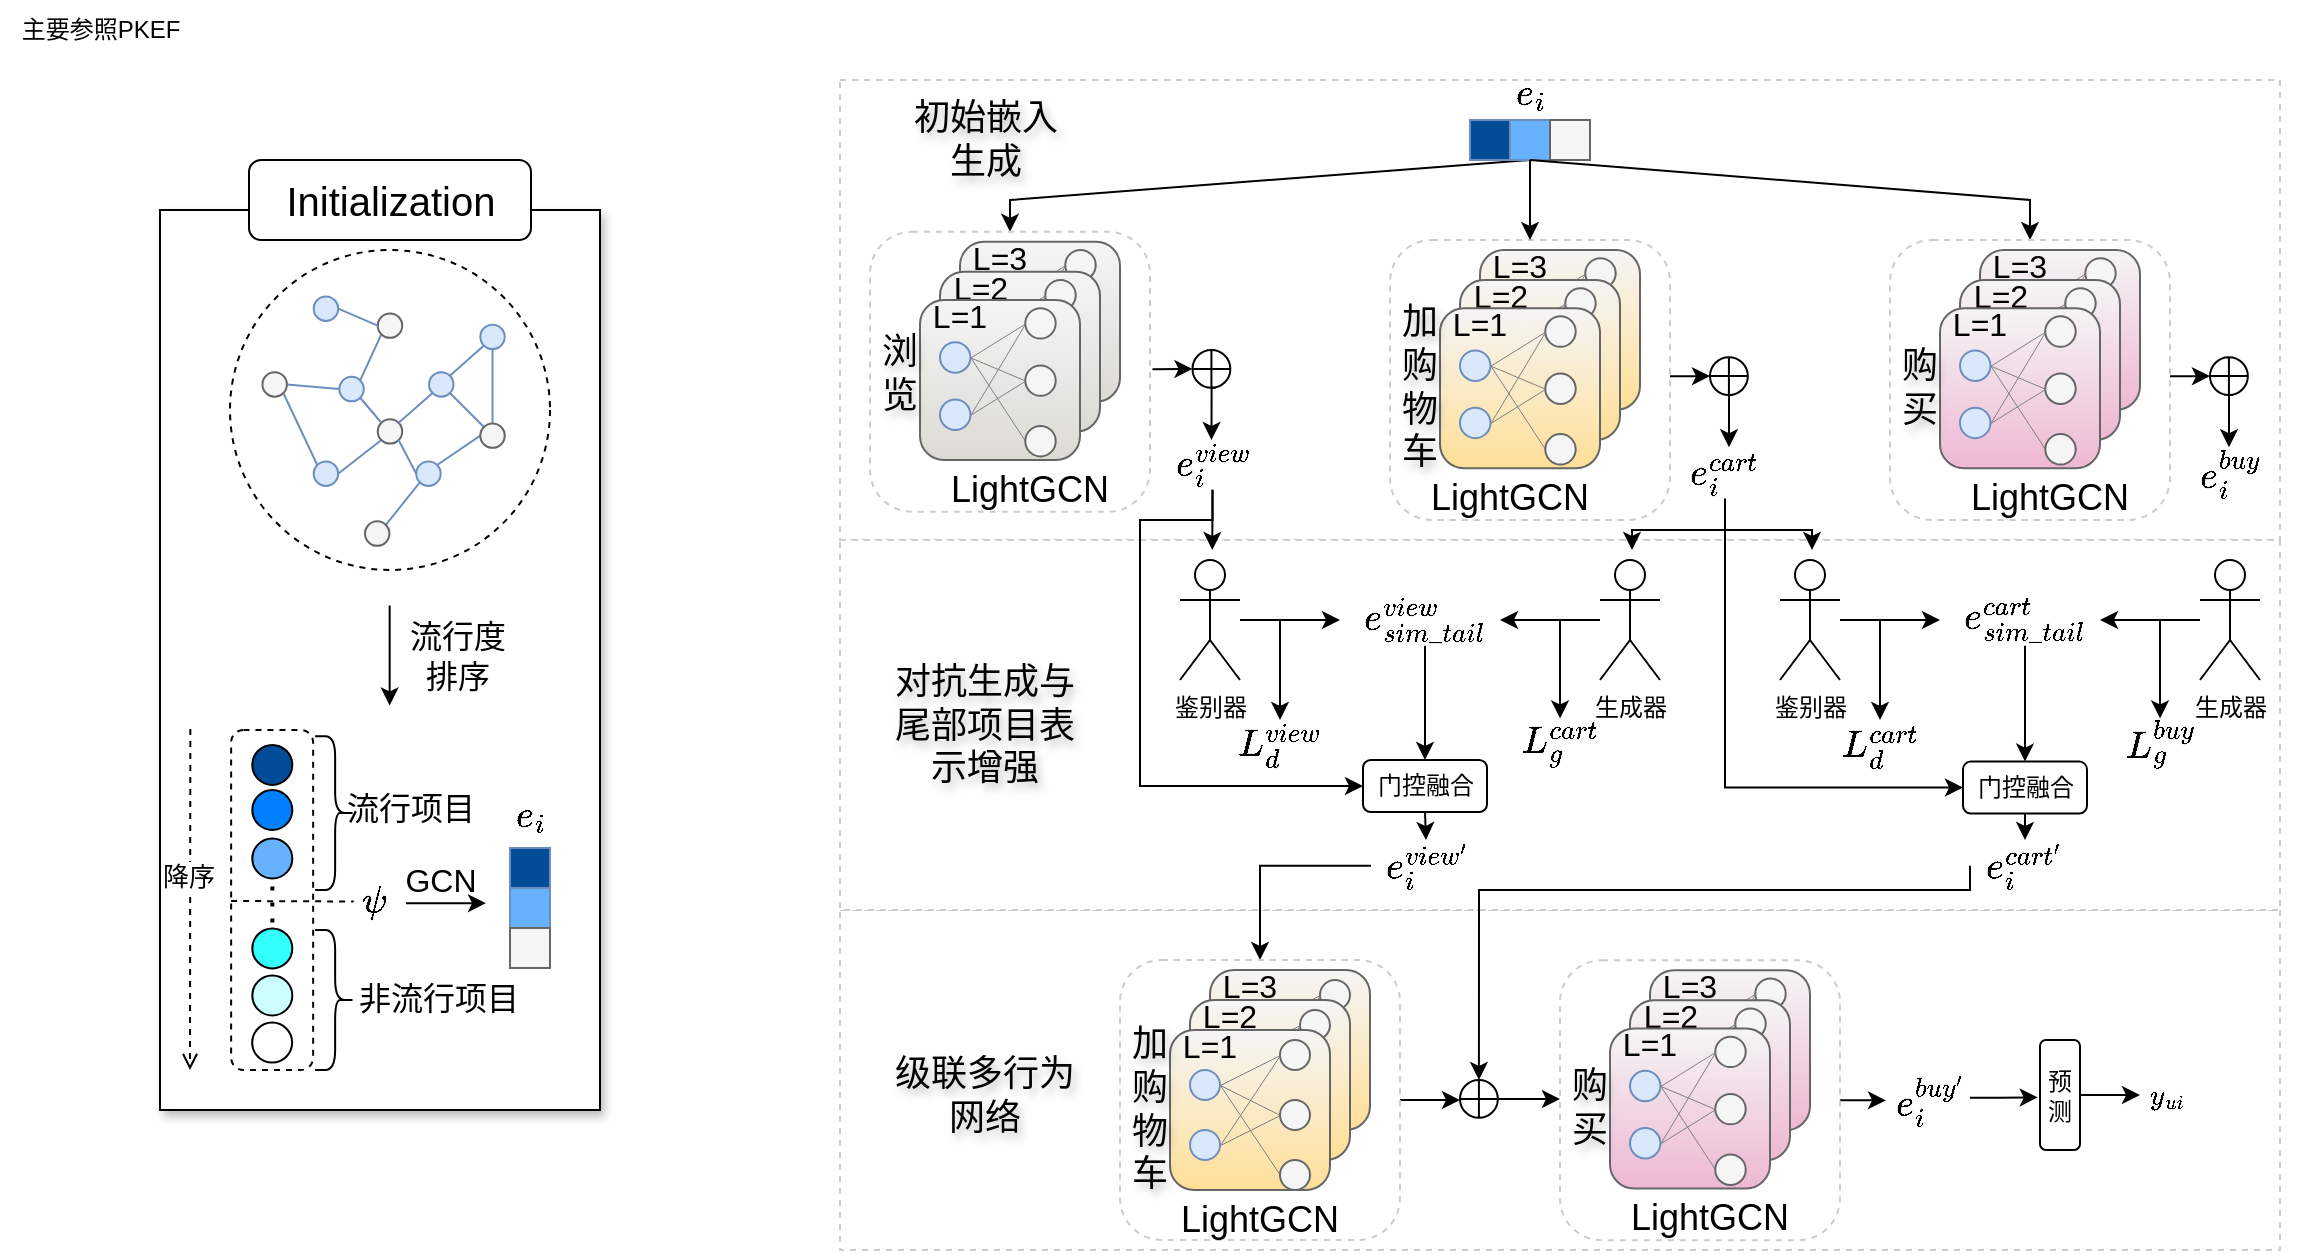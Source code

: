 <mxfile version="28.1.1">
  <diagram name="第 1 页" id="a7vEhYP6rL8GsZ4J2X63">
    <mxGraphModel dx="1426" dy="743" grid="1" gridSize="5" guides="1" tooltips="1" connect="1" arrows="1" fold="1" page="1" pageScale="1" pageWidth="1169" pageHeight="827" math="1" shadow="0">
      <root>
        <mxCell id="0" />
        <mxCell id="1" parent="0" />
        <mxCell id="FkXduTycxBEro7HCxzzV-827" value="" style="rounded=0;whiteSpace=wrap;html=1;strokeColor=#CCCCCC;dashed=1;" vertex="1" parent="1">
          <mxGeometry x="420" y="455" width="720" height="170" as="geometry" />
        </mxCell>
        <mxCell id="FkXduTycxBEro7HCxzzV-696" value="" style="rounded=0;whiteSpace=wrap;html=1;strokeColor=#CCCCCC;dashed=1;" vertex="1" parent="1">
          <mxGeometry x="420" y="40" width="720" height="230" as="geometry" />
        </mxCell>
        <mxCell id="FkXduTycxBEro7HCxzzV-693" value="" style="rounded=0;whiteSpace=wrap;html=1;strokeColor=#CCCCCC;dashed=1;" vertex="1" parent="1">
          <mxGeometry x="420" y="270" width="720" height="185" as="geometry" />
        </mxCell>
        <mxCell id="Q9Ri4ofh50V_gN4US0mv-2" value="主要参照PKEF" style="text;html=1;align=center;verticalAlign=middle;resizable=0;points=[];autosize=1;strokeColor=none;fillColor=none;" parent="1" vertex="1">
          <mxGeometry width="100" height="30" as="geometry" />
        </mxCell>
        <mxCell id="FkXduTycxBEro7HCxzzV-1" value="" style="rounded=0;whiteSpace=wrap;html=1;shadow=1;" vertex="1" parent="1">
          <mxGeometry x="80" y="105" width="220" height="450" as="geometry" />
        </mxCell>
        <mxCell id="FkXduTycxBEro7HCxzzV-2" value="" style="rounded=1;whiteSpace=wrap;html=1;dashed=1;" vertex="1" parent="1">
          <mxGeometry x="115.57" y="365.0" width="41" height="170" as="geometry" />
        </mxCell>
        <mxCell id="FkXduTycxBEro7HCxzzV-3" value="" style="group" vertex="1" connectable="0" parent="1">
          <mxGeometry x="115" y="125" width="160" height="160" as="geometry" />
        </mxCell>
        <mxCell id="FkXduTycxBEro7HCxzzV-4" value="" style="ellipse;whiteSpace=wrap;html=1;aspect=fixed;dashed=1;" vertex="1" parent="FkXduTycxBEro7HCxzzV-3">
          <mxGeometry width="160.0" height="160.0" as="geometry" />
        </mxCell>
        <mxCell id="FkXduTycxBEro7HCxzzV-5" style="rounded=0;orthogonalLoop=1;jettySize=auto;html=1;exitX=0;exitY=1;exitDx=0;exitDy=0;entryX=1;entryY=0.5;entryDx=0;entryDy=0;endArrow=none;startFill=0;fillColor=#dae8fc;strokeColor=#6c8ebf;" edge="1" parent="FkXduTycxBEro7HCxzzV-3" source="FkXduTycxBEro7HCxzzV-6" target="FkXduTycxBEro7HCxzzV-15">
          <mxGeometry relative="1" as="geometry" />
        </mxCell>
        <mxCell id="FkXduTycxBEro7HCxzzV-6" value="" style="ellipse;whiteSpace=wrap;html=1;aspect=fixed;fillColor=#f5f5f5;strokeColor=#666666;fontColor=#333333;" vertex="1" parent="FkXduTycxBEro7HCxzzV-3">
          <mxGeometry x="73.898" y="84.581" width="12.216" height="12.216" as="geometry" />
        </mxCell>
        <mxCell id="FkXduTycxBEro7HCxzzV-7" style="rounded=0;orthogonalLoop=1;jettySize=auto;html=1;exitX=0.5;exitY=1;exitDx=0;exitDy=0;entryX=0.5;entryY=0;entryDx=0;entryDy=0;fillColor=#dae8fc;strokeColor=#6c8ebf;startArrow=none;startFill=0;endArrow=none;" edge="1" parent="FkXduTycxBEro7HCxzzV-3" source="FkXduTycxBEro7HCxzzV-8" target="FkXduTycxBEro7HCxzzV-20">
          <mxGeometry relative="1" as="geometry" />
        </mxCell>
        <mxCell id="FkXduTycxBEro7HCxzzV-8" value="" style="ellipse;whiteSpace=wrap;html=1;aspect=fixed;fillColor=#dae8fc;strokeColor=#6c8ebf;" vertex="1" parent="FkXduTycxBEro7HCxzzV-3">
          <mxGeometry x="125.159" y="37.329" width="12.216" height="12.216" as="geometry" />
        </mxCell>
        <mxCell id="FkXduTycxBEro7HCxzzV-9" style="rounded=0;orthogonalLoop=1;jettySize=auto;html=1;exitX=1;exitY=0;exitDx=0;exitDy=0;entryX=0;entryY=1;entryDx=0;entryDy=0;endArrow=none;startFill=0;fillColor=#dae8fc;strokeColor=#6c8ebf;" edge="1" parent="FkXduTycxBEro7HCxzzV-3" source="FkXduTycxBEro7HCxzzV-10" target="FkXduTycxBEro7HCxzzV-21">
          <mxGeometry relative="1" as="geometry" />
        </mxCell>
        <mxCell id="FkXduTycxBEro7HCxzzV-10" value="" style="ellipse;whiteSpace=wrap;html=1;aspect=fixed;fillColor=#dae8fc;strokeColor=#6c8ebf;" vertex="1" parent="FkXduTycxBEro7HCxzzV-3">
          <mxGeometry x="54.675" y="63.436" width="12.216" height="12.216" as="geometry" />
        </mxCell>
        <mxCell id="FkXduTycxBEro7HCxzzV-11" style="rounded=0;orthogonalLoop=1;jettySize=auto;html=1;exitX=1;exitY=0;exitDx=0;exitDy=0;entryX=0;entryY=0.5;entryDx=0;entryDy=0;endArrow=none;startFill=0;fillColor=#dae8fc;strokeColor=#6c8ebf;" edge="1" parent="FkXduTycxBEro7HCxzzV-3" source="FkXduTycxBEro7HCxzzV-12" target="FkXduTycxBEro7HCxzzV-20">
          <mxGeometry relative="1" as="geometry" />
        </mxCell>
        <mxCell id="FkXduTycxBEro7HCxzzV-12" value="" style="ellipse;whiteSpace=wrap;html=1;aspect=fixed;fillColor=#dae8fc;strokeColor=#6c8ebf;" vertex="1" parent="FkXduTycxBEro7HCxzzV-3">
          <mxGeometry x="93.121" y="105.727" width="12.216" height="12.216" as="geometry" />
        </mxCell>
        <mxCell id="FkXduTycxBEro7HCxzzV-13" style="rounded=0;orthogonalLoop=1;jettySize=auto;html=1;exitX=1;exitY=1;exitDx=0;exitDy=0;entryX=0;entryY=0;entryDx=0;entryDy=0;endArrow=none;startFill=0;fillColor=#dae8fc;strokeColor=#6c8ebf;" edge="1" parent="FkXduTycxBEro7HCxzzV-3" source="FkXduTycxBEro7HCxzzV-14" target="FkXduTycxBEro7HCxzzV-20">
          <mxGeometry relative="1" as="geometry" />
        </mxCell>
        <mxCell id="FkXduTycxBEro7HCxzzV-14" value="" style="ellipse;whiteSpace=wrap;html=1;aspect=fixed;fillColor=#dae8fc;strokeColor=#6c8ebf;" vertex="1" parent="FkXduTycxBEro7HCxzzV-3">
          <mxGeometry x="99.529" y="61.096" width="12.216" height="12.216" as="geometry" />
        </mxCell>
        <mxCell id="FkXduTycxBEro7HCxzzV-15" value="" style="ellipse;whiteSpace=wrap;html=1;aspect=fixed;fillColor=#dae8fc;strokeColor=#6c8ebf;" vertex="1" parent="FkXduTycxBEro7HCxzzV-3">
          <mxGeometry x="41.859" y="105.727" width="12.216" height="12.216" as="geometry" />
        </mxCell>
        <mxCell id="FkXduTycxBEro7HCxzzV-16" style="rounded=0;orthogonalLoop=1;jettySize=auto;html=1;exitX=0;exitY=1;exitDx=0;exitDy=0;entryX=1;entryY=0;entryDx=0;entryDy=0;endArrow=none;startFill=0;fillColor=#dae8fc;strokeColor=#6c8ebf;" edge="1" parent="FkXduTycxBEro7HCxzzV-3" source="FkXduTycxBEro7HCxzzV-14" target="FkXduTycxBEro7HCxzzV-6">
          <mxGeometry relative="1" as="geometry">
            <mxPoint x="125.159" y="100.208" as="sourcePoint" />
            <mxPoint x="99.529" y="100.208" as="targetPoint" />
          </mxGeometry>
        </mxCell>
        <mxCell id="FkXduTycxBEro7HCxzzV-17" style="rounded=0;orthogonalLoop=1;jettySize=auto;html=1;exitX=1;exitY=1;exitDx=0;exitDy=0;entryX=0;entryY=0.5;entryDx=0;entryDy=0;endArrow=none;startFill=0;fillColor=#dae8fc;strokeColor=#6c8ebf;" edge="1" parent="FkXduTycxBEro7HCxzzV-3" source="FkXduTycxBEro7HCxzzV-6" target="FkXduTycxBEro7HCxzzV-12">
          <mxGeometry relative="1" as="geometry">
            <mxPoint x="61.082" y="105.727" as="sourcePoint" />
            <mxPoint x="35.452" y="105.727" as="targetPoint" />
          </mxGeometry>
        </mxCell>
        <mxCell id="FkXduTycxBEro7HCxzzV-18" style="rounded=0;orthogonalLoop=1;jettySize=auto;html=1;exitX=0;exitY=0;exitDx=0;exitDy=0;entryX=1;entryY=1;entryDx=0;entryDy=0;endArrow=none;startFill=0;fillColor=#dae8fc;strokeColor=#6c8ebf;" edge="1" parent="FkXduTycxBEro7HCxzzV-3" source="FkXduTycxBEro7HCxzzV-6" target="FkXduTycxBEro7HCxzzV-10">
          <mxGeometry relative="1" as="geometry">
            <mxPoint x="99.529" y="77.533" as="sourcePoint" />
            <mxPoint x="73.898" y="77.533" as="targetPoint" />
          </mxGeometry>
        </mxCell>
        <mxCell id="FkXduTycxBEro7HCxzzV-19" style="rounded=0;orthogonalLoop=1;jettySize=auto;html=1;exitX=0;exitY=1;exitDx=0;exitDy=0;entryX=1;entryY=0;entryDx=0;entryDy=0;endArrow=none;startFill=0;fillColor=#dae8fc;strokeColor=#6c8ebf;" edge="1" parent="FkXduTycxBEro7HCxzzV-3" source="FkXduTycxBEro7HCxzzV-8" target="FkXduTycxBEro7HCxzzV-14">
          <mxGeometry relative="1" as="geometry">
            <mxPoint x="131.567" y="49.339" as="sourcePoint" />
            <mxPoint x="114.907" y="62.731" as="targetPoint" />
          </mxGeometry>
        </mxCell>
        <mxCell id="FkXduTycxBEro7HCxzzV-20" value="" style="ellipse;whiteSpace=wrap;html=1;aspect=fixed;fillColor=#f5f5f5;strokeColor=#666666;fontColor=#333333;" vertex="1" parent="FkXduTycxBEro7HCxzzV-3">
          <mxGeometry x="125.159" y="86.717" width="12.216" height="12.216" as="geometry" />
        </mxCell>
        <mxCell id="FkXduTycxBEro7HCxzzV-21" value="" style="ellipse;whiteSpace=wrap;html=1;aspect=fixed;fillColor=#f5f5f5;strokeColor=#666666;fontColor=#333333;" vertex="1" parent="FkXduTycxBEro7HCxzzV-3">
          <mxGeometry x="73.898" y="31.718" width="12.216" height="12.216" as="geometry" />
        </mxCell>
        <mxCell id="FkXduTycxBEro7HCxzzV-22" style="rounded=0;orthogonalLoop=1;jettySize=auto;html=1;exitX=1;exitY=0.5;exitDx=0;exitDy=0;entryX=0;entryY=0.5;entryDx=0;entryDy=0;endArrow=none;startFill=0;fillColor=#dae8fc;strokeColor=#6c8ebf;" edge="1" parent="FkXduTycxBEro7HCxzzV-3" source="FkXduTycxBEro7HCxzzV-24" target="FkXduTycxBEro7HCxzzV-10">
          <mxGeometry relative="1" as="geometry" />
        </mxCell>
        <mxCell id="FkXduTycxBEro7HCxzzV-23" style="rounded=0;orthogonalLoop=1;jettySize=auto;html=1;exitX=1;exitY=1;exitDx=0;exitDy=0;entryX=0;entryY=0;entryDx=0;entryDy=0;startArrow=none;startFill=0;endArrow=none;fillColor=#dae8fc;strokeColor=#6c8ebf;" edge="1" parent="FkXduTycxBEro7HCxzzV-3" source="FkXduTycxBEro7HCxzzV-24" target="FkXduTycxBEro7HCxzzV-15">
          <mxGeometry relative="1" as="geometry" />
        </mxCell>
        <mxCell id="FkXduTycxBEro7HCxzzV-24" value="" style="ellipse;whiteSpace=wrap;html=1;aspect=fixed;fillColor=#f5f5f5;strokeColor=#666666;fontColor=#333333;" vertex="1" parent="FkXduTycxBEro7HCxzzV-3">
          <mxGeometry x="16.229" y="61.096" width="12.216" height="12.216" as="geometry" />
        </mxCell>
        <mxCell id="FkXduTycxBEro7HCxzzV-25" style="rounded=0;orthogonalLoop=1;jettySize=auto;html=1;exitX=1;exitY=0.5;exitDx=0;exitDy=0;entryX=0;entryY=0.5;entryDx=0;entryDy=0;endArrow=none;startFill=0;fillColor=#dae8fc;strokeColor=#6c8ebf;" edge="1" parent="FkXduTycxBEro7HCxzzV-3" source="FkXduTycxBEro7HCxzzV-26" target="FkXduTycxBEro7HCxzzV-21">
          <mxGeometry relative="1" as="geometry" />
        </mxCell>
        <mxCell id="FkXduTycxBEro7HCxzzV-26" value="" style="ellipse;whiteSpace=wrap;html=1;aspect=fixed;fillColor=#dae8fc;strokeColor=#6c8ebf;" vertex="1" parent="FkXduTycxBEro7HCxzzV-3">
          <mxGeometry x="41.859" y="23.232" width="12.216" height="12.216" as="geometry" />
        </mxCell>
        <mxCell id="FkXduTycxBEro7HCxzzV-27" style="rounded=0;orthogonalLoop=1;jettySize=auto;html=1;exitX=1;exitY=0;exitDx=0;exitDy=0;entryX=0;entryY=1;entryDx=0;entryDy=0;endArrow=none;startFill=0;fillColor=#dae8fc;strokeColor=#6c8ebf;" edge="1" parent="FkXduTycxBEro7HCxzzV-3" source="FkXduTycxBEro7HCxzzV-28" target="FkXduTycxBEro7HCxzzV-12">
          <mxGeometry relative="1" as="geometry" />
        </mxCell>
        <mxCell id="FkXduTycxBEro7HCxzzV-28" value="" style="ellipse;whiteSpace=wrap;html=1;aspect=fixed;fillColor=#f5f5f5;strokeColor=#666666;fontColor=#333333;" vertex="1" parent="FkXduTycxBEro7HCxzzV-3">
          <mxGeometry x="67.49" y="135.683" width="12.216" height="12.216" as="geometry" />
        </mxCell>
        <mxCell id="FkXduTycxBEro7HCxzzV-29" value="" style="ellipse;whiteSpace=wrap;html=1;aspect=fixed;fillColor=#004C99;" vertex="1" parent="1">
          <mxGeometry x="126.15" y="372.44" width="20" height="20" as="geometry" />
        </mxCell>
        <mxCell id="FkXduTycxBEro7HCxzzV-30" value="" style="ellipse;whiteSpace=wrap;html=1;aspect=fixed;fillColor=#007FFF;" vertex="1" parent="1">
          <mxGeometry x="126.15" y="395.0" width="20" height="20" as="geometry" />
        </mxCell>
        <mxCell id="FkXduTycxBEro7HCxzzV-31" value="" style="ellipse;whiteSpace=wrap;html=1;aspect=fixed;fillColor=#66B2FF;" vertex="1" parent="1">
          <mxGeometry x="126.15" y="419.25" width="20" height="20" as="geometry" />
        </mxCell>
        <mxCell id="FkXduTycxBEro7HCxzzV-32" value="" style="ellipse;whiteSpace=wrap;html=1;aspect=fixed;fillColor=#33FFFF;" vertex="1" parent="1">
          <mxGeometry x="126.15" y="464.2" width="20" height="20" as="geometry" />
        </mxCell>
        <mxCell id="FkXduTycxBEro7HCxzzV-33" value="" style="ellipse;whiteSpace=wrap;html=1;aspect=fixed;fillColor=#CCFFFF;" vertex="1" parent="1">
          <mxGeometry x="126.15" y="487.74" width="20" height="20" as="geometry" />
        </mxCell>
        <mxCell id="FkXduTycxBEro7HCxzzV-34" value="" style="ellipse;whiteSpace=wrap;html=1;aspect=fixed;fillColor=#FFFFFF;" vertex="1" parent="1">
          <mxGeometry x="126.07" y="511.3" width="20" height="20" as="geometry" />
        </mxCell>
        <mxCell id="FkXduTycxBEro7HCxzzV-35" value="" style="endArrow=none;dashed=1;html=1;dashPattern=1 3;strokeWidth=2;rounded=0;" edge="1" parent="1">
          <mxGeometry width="50" height="50" relative="1" as="geometry">
            <mxPoint x="136.19" y="461.3" as="sourcePoint" />
            <mxPoint x="136.19" y="441.3" as="targetPoint" />
          </mxGeometry>
        </mxCell>
        <mxCell id="FkXduTycxBEro7HCxzzV-36" value="" style="endArrow=none;dashed=1;html=1;rounded=0;exitX=-0.008;exitY=0.449;exitDx=0;exitDy=0;exitPerimeter=0;" edge="1" parent="1">
          <mxGeometry width="50" height="50" relative="1" as="geometry">
            <mxPoint x="115.572" y="450.5" as="sourcePoint" />
            <mxPoint x="176.86" y="450.74" as="targetPoint" />
          </mxGeometry>
        </mxCell>
        <mxCell id="FkXduTycxBEro7HCxzzV-37" value="" style="shape=curlyBracket;whiteSpace=wrap;html=1;rounded=1;flipH=1;labelPosition=right;verticalLabelPosition=middle;align=left;verticalAlign=middle;" vertex="1" parent="1">
          <mxGeometry x="157.57" y="368.1" width="20" height="76.9" as="geometry" />
        </mxCell>
        <mxCell id="FkXduTycxBEro7HCxzzV-38" value="" style="shape=curlyBracket;whiteSpace=wrap;html=1;rounded=1;flipH=1;labelPosition=right;verticalLabelPosition=middle;align=left;verticalAlign=middle;" vertex="1" parent="1">
          <mxGeometry x="157.57" y="465.0" width="20" height="70" as="geometry" />
        </mxCell>
        <mxCell id="FkXduTycxBEro7HCxzzV-39" value="&lt;font style=&quot;font-size: 16px;&quot;&gt;\(\psi\)&lt;/font&gt;" style="text;html=1;align=center;verticalAlign=middle;whiteSpace=wrap;rounded=0;" vertex="1" parent="1">
          <mxGeometry x="180.668" y="443.985" width="12.371" height="12.5" as="geometry" />
        </mxCell>
        <mxCell id="FkXduTycxBEro7HCxzzV-40" value="&lt;font style=&quot;font-size: 16px;&quot;&gt;流行项目&lt;/font&gt;" style="text;html=1;align=center;verticalAlign=middle;whiteSpace=wrap;rounded=0;" vertex="1" parent="1">
          <mxGeometry x="170" y="388.62" width="71" height="30" as="geometry" />
        </mxCell>
        <mxCell id="FkXduTycxBEro7HCxzzV-41" value="&lt;font style=&quot;font-size: 16px;&quot;&gt;非流行项目&lt;/font&gt;" style="text;html=1;align=center;verticalAlign=middle;whiteSpace=wrap;rounded=0;" vertex="1" parent="1">
          <mxGeometry x="177.57" y="484.2" width="83.43" height="30" as="geometry" />
        </mxCell>
        <mxCell id="FkXduTycxBEro7HCxzzV-42" style="edgeStyle=orthogonalEdgeStyle;rounded=0;orthogonalLoop=1;jettySize=auto;html=1;" edge="1" parent="1">
          <mxGeometry relative="1" as="geometry">
            <mxPoint x="194.83" y="302.74" as="sourcePoint" />
            <mxPoint x="194.83" y="352.74" as="targetPoint" />
          </mxGeometry>
        </mxCell>
        <mxCell id="FkXduTycxBEro7HCxzzV-43" value="&lt;span style=&quot;font-size: 16px;&quot;&gt;流行度排序&lt;/span&gt;" style="text;html=1;align=center;verticalAlign=middle;whiteSpace=wrap;rounded=0;" vertex="1" parent="1">
          <mxGeometry x="198.57" y="312.74" width="60" height="30" as="geometry" />
        </mxCell>
        <mxCell id="FkXduTycxBEro7HCxzzV-44" value="" style="endArrow=open;html=1;rounded=0;dashed=1;endFill=0;" edge="1" parent="1">
          <mxGeometry width="50" height="50" relative="1" as="geometry">
            <mxPoint x="95.17" y="364.51" as="sourcePoint" />
            <mxPoint x="95" y="535" as="targetPoint" />
          </mxGeometry>
        </mxCell>
        <mxCell id="FkXduTycxBEro7HCxzzV-45" value="降序" style="edgeLabel;html=1;align=center;verticalAlign=middle;resizable=0;points=[];fontSize=13;" vertex="1" connectable="0" parent="FkXduTycxBEro7HCxzzV-44">
          <mxGeometry x="-0.143" y="-1" relative="1" as="geometry">
            <mxPoint as="offset" />
          </mxGeometry>
        </mxCell>
        <mxCell id="FkXduTycxBEro7HCxzzV-46" value="" style="endArrow=classic;html=1;rounded=0;" edge="1" parent="1">
          <mxGeometry width="50" height="50" relative="1" as="geometry">
            <mxPoint x="202.99" y="451.58" as="sourcePoint" />
            <mxPoint x="242.99" y="451.58" as="targetPoint" />
          </mxGeometry>
        </mxCell>
        <mxCell id="FkXduTycxBEro7HCxzzV-47" value="&lt;font style=&quot;font-size: 16px;&quot;&gt;GCN&lt;/font&gt;" style="text;html=1;align=center;verticalAlign=middle;resizable=0;points=[];autosize=1;strokeColor=none;fillColor=none;" vertex="1" parent="1">
          <mxGeometry x="190" y="425.0" width="60" height="30" as="geometry" />
        </mxCell>
        <mxCell id="FkXduTycxBEro7HCxzzV-48" value="" style="group;fillColor=#dae8fc;strokeColor=#6c8ebf;rotation=90;" vertex="1" connectable="0" parent="1">
          <mxGeometry x="235" y="443.99" width="60" height="20" as="geometry" />
        </mxCell>
        <mxCell id="FkXduTycxBEro7HCxzzV-49" value="" style="rounded=0;whiteSpace=wrap;html=1;fillColor=#004C99;strokeColor=#6c8ebf;rotation=90;" vertex="1" parent="FkXduTycxBEro7HCxzzV-48">
          <mxGeometry x="20" y="-20" width="20" height="20" as="geometry" />
        </mxCell>
        <mxCell id="FkXduTycxBEro7HCxzzV-50" value="" style="rounded=0;whiteSpace=wrap;html=1;fillColor=#66B2FF;strokeColor=#6c8ebf;rotation=90;" vertex="1" parent="FkXduTycxBEro7HCxzzV-48">
          <mxGeometry x="20" width="20" height="20" as="geometry" />
        </mxCell>
        <mxCell id="FkXduTycxBEro7HCxzzV-51" value="" style="rounded=0;whiteSpace=wrap;html=1;fillColor=#f5f5f5;fontColor=#333333;strokeColor=#666666;rotation=90;" vertex="1" parent="FkXduTycxBEro7HCxzzV-48">
          <mxGeometry x="20" y="20" width="20" height="20" as="geometry" />
        </mxCell>
        <mxCell id="FkXduTycxBEro7HCxzzV-52" value="&lt;font style=&quot;font-size: 16px;&quot;&gt;\(e_{i}\)&lt;/font&gt;" style="text;html=1;align=center;verticalAlign=middle;whiteSpace=wrap;rounded=0;" vertex="1" parent="1">
          <mxGeometry x="237.5" y="395.0" width="55" height="25.8" as="geometry" />
        </mxCell>
        <mxCell id="FkXduTycxBEro7HCxzzV-688" style="edgeStyle=orthogonalEdgeStyle;rounded=0;orthogonalLoop=1;jettySize=auto;html=1;exitX=0.5;exitY=1;exitDx=0;exitDy=0;" edge="1" parent="1" source="FkXduTycxBEro7HCxzzV-57">
          <mxGeometry relative="1" as="geometry">
            <mxPoint x="606.143" y="275" as="targetPoint" />
          </mxGeometry>
        </mxCell>
        <mxCell id="FkXduTycxBEro7HCxzzV-691" style="edgeStyle=orthogonalEdgeStyle;rounded=0;orthogonalLoop=1;jettySize=auto;html=1;exitX=0.5;exitY=1;exitDx=0;exitDy=0;entryX=0;entryY=0.5;entryDx=0;entryDy=0;" edge="1" parent="1" source="FkXduTycxBEro7HCxzzV-57" target="FkXduTycxBEro7HCxzzV-245">
          <mxGeometry relative="1" as="geometry">
            <Array as="points">
              <mxPoint x="606" y="260" />
              <mxPoint x="570" y="260" />
              <mxPoint x="570" y="393" />
            </Array>
          </mxGeometry>
        </mxCell>
        <mxCell id="FkXduTycxBEro7HCxzzV-57" value="&lt;font style=&quot;font-size: 16px;&quot;&gt;\(e_{i}^{view}\)&lt;/font&gt;" style="text;html=1;align=center;verticalAlign=middle;whiteSpace=wrap;rounded=0;" vertex="1" parent="1">
          <mxGeometry x="578.75" y="219.1" width="55" height="25.8" as="geometry" />
        </mxCell>
        <mxCell id="FkXduTycxBEro7HCxzzV-58" value="&lt;font style=&quot;font-size: 20px;&quot;&gt;Initialization&lt;/font&gt;" style="rounded=1;whiteSpace=wrap;html=1;" vertex="1" parent="1">
          <mxGeometry x="124.5" y="80" width="141" height="40" as="geometry" />
        </mxCell>
        <mxCell id="FkXduTycxBEro7HCxzzV-202" value="" style="group" vertex="1" connectable="0" parent="1">
          <mxGeometry x="596.25" y="175" width="20" height="20" as="geometry" />
        </mxCell>
        <mxCell id="FkXduTycxBEro7HCxzzV-199" value="" style="ellipse;whiteSpace=wrap;html=1;aspect=fixed;" vertex="1" parent="FkXduTycxBEro7HCxzzV-202">
          <mxGeometry width="18.919" height="18.919" as="geometry" />
        </mxCell>
        <mxCell id="FkXduTycxBEro7HCxzzV-200" value="" style="endArrow=none;html=1;rounded=0;exitX=0;exitY=0.5;exitDx=0;exitDy=0;entryX=1;entryY=0.5;entryDx=0;entryDy=0;" edge="1" parent="FkXduTycxBEro7HCxzzV-202" source="FkXduTycxBEro7HCxzzV-199" target="FkXduTycxBEro7HCxzzV-199">
          <mxGeometry width="50" height="50" relative="1" as="geometry">
            <mxPoint x="38.75" y="18.25" as="sourcePoint" />
            <mxPoint x="51.25" y="5.75" as="targetPoint" />
          </mxGeometry>
        </mxCell>
        <mxCell id="FkXduTycxBEro7HCxzzV-201" value="" style="endArrow=none;html=1;rounded=0;exitX=0.5;exitY=1;exitDx=0;exitDy=0;entryX=0.5;entryY=0;entryDx=0;entryDy=0;" edge="1" parent="FkXduTycxBEro7HCxzzV-202" source="FkXduTycxBEro7HCxzzV-199" target="FkXduTycxBEro7HCxzzV-199">
          <mxGeometry width="50" height="50" relative="1" as="geometry">
            <mxPoint x="50" y="10.75" as="sourcePoint" />
            <mxPoint x="70" y="10.75" as="targetPoint" />
          </mxGeometry>
        </mxCell>
        <mxCell id="FkXduTycxBEro7HCxzzV-203" value="" style="endArrow=classic;html=1;rounded=0;entryX=0;entryY=0.5;entryDx=0;entryDy=0;" edge="1" parent="1" target="FkXduTycxBEro7HCxzzV-199">
          <mxGeometry width="50" height="50" relative="1" as="geometry">
            <mxPoint x="576.25" y="184.568" as="sourcePoint" />
            <mxPoint x="671.25" y="165" as="targetPoint" />
          </mxGeometry>
        </mxCell>
        <mxCell id="FkXduTycxBEro7HCxzzV-204" style="edgeStyle=orthogonalEdgeStyle;rounded=0;orthogonalLoop=1;jettySize=auto;html=1;exitX=0.5;exitY=1;exitDx=0;exitDy=0;entryX=0.5;entryY=0;entryDx=0;entryDy=0;" edge="1" parent="1">
          <mxGeometry relative="1" as="geometry">
            <mxPoint x="607.709" y="193.919" as="sourcePoint" />
            <mxPoint x="605.75" y="220" as="targetPoint" />
          </mxGeometry>
        </mxCell>
        <mxCell id="FkXduTycxBEro7HCxzzV-206" style="rounded=0;orthogonalLoop=1;jettySize=auto;html=1;exitX=0.5;exitY=1;exitDx=0;exitDy=0;entryX=0.5;entryY=0;entryDx=0;entryDy=0;" edge="1" parent="1" source="FkXduTycxBEro7HCxzzV-55" target="FkXduTycxBEro7HCxzzV-103">
          <mxGeometry relative="1" as="geometry">
            <mxPoint x="490" y="110" as="targetPoint" />
            <Array as="points">
              <mxPoint x="505" y="100" />
            </Array>
          </mxGeometry>
        </mxCell>
        <mxCell id="FkXduTycxBEro7HCxzzV-689" style="edgeStyle=orthogonalEdgeStyle;rounded=0;orthogonalLoop=1;jettySize=auto;html=1;exitX=0.5;exitY=1;exitDx=0;exitDy=0;" edge="1" parent="1" source="FkXduTycxBEro7HCxzzV-207">
          <mxGeometry relative="1" as="geometry">
            <mxPoint x="816" y="275" as="targetPoint" />
            <Array as="points">
              <mxPoint x="862" y="265" />
              <mxPoint x="816" y="265" />
              <mxPoint x="816" y="275" />
            </Array>
          </mxGeometry>
        </mxCell>
        <mxCell id="FkXduTycxBEro7HCxzzV-690" style="edgeStyle=orthogonalEdgeStyle;rounded=0;orthogonalLoop=1;jettySize=auto;html=1;exitX=0.5;exitY=1;exitDx=0;exitDy=0;" edge="1" parent="1" source="FkXduTycxBEro7HCxzzV-207">
          <mxGeometry relative="1" as="geometry">
            <mxPoint x="906" y="275" as="targetPoint" />
            <Array as="points">
              <mxPoint x="863" y="265" />
              <mxPoint x="906" y="265" />
              <mxPoint x="906" y="275" />
            </Array>
          </mxGeometry>
        </mxCell>
        <mxCell id="FkXduTycxBEro7HCxzzV-692" style="edgeStyle=orthogonalEdgeStyle;rounded=0;orthogonalLoop=1;jettySize=auto;html=1;exitX=0.5;exitY=1;exitDx=0;exitDy=0;entryX=0;entryY=0.5;entryDx=0;entryDy=0;" edge="1" parent="1" source="FkXduTycxBEro7HCxzzV-207" target="FkXduTycxBEro7HCxzzV-263">
          <mxGeometry relative="1" as="geometry" />
        </mxCell>
        <mxCell id="FkXduTycxBEro7HCxzzV-207" value="&lt;font style=&quot;font-size: 16px;&quot;&gt;\(e_{i}^{cart}\)&lt;/font&gt;" style="text;html=1;align=center;verticalAlign=middle;whiteSpace=wrap;rounded=0;" vertex="1" parent="1">
          <mxGeometry x="835" y="223.6" width="55" height="25.8" as="geometry" />
        </mxCell>
        <mxCell id="FkXduTycxBEro7HCxzzV-208" value="" style="group" vertex="1" connectable="0" parent="1">
          <mxGeometry x="855" y="178.6" width="20" height="20" as="geometry" />
        </mxCell>
        <mxCell id="FkXduTycxBEro7HCxzzV-209" value="" style="ellipse;whiteSpace=wrap;html=1;aspect=fixed;" vertex="1" parent="FkXduTycxBEro7HCxzzV-208">
          <mxGeometry width="18.919" height="18.919" as="geometry" />
        </mxCell>
        <mxCell id="FkXduTycxBEro7HCxzzV-210" value="" style="endArrow=none;html=1;rounded=0;exitX=0;exitY=0.5;exitDx=0;exitDy=0;entryX=1;entryY=0.5;entryDx=0;entryDy=0;" edge="1" parent="FkXduTycxBEro7HCxzzV-208" source="FkXduTycxBEro7HCxzzV-209" target="FkXduTycxBEro7HCxzzV-209">
          <mxGeometry width="50" height="50" relative="1" as="geometry">
            <mxPoint x="38.75" y="18.25" as="sourcePoint" />
            <mxPoint x="51.25" y="5.75" as="targetPoint" />
          </mxGeometry>
        </mxCell>
        <mxCell id="FkXduTycxBEro7HCxzzV-211" value="" style="endArrow=none;html=1;rounded=0;exitX=0.5;exitY=1;exitDx=0;exitDy=0;entryX=0.5;entryY=0;entryDx=0;entryDy=0;" edge="1" parent="FkXduTycxBEro7HCxzzV-208" source="FkXduTycxBEro7HCxzzV-209" target="FkXduTycxBEro7HCxzzV-209">
          <mxGeometry width="50" height="50" relative="1" as="geometry">
            <mxPoint x="50" y="10.75" as="sourcePoint" />
            <mxPoint x="70" y="10.75" as="targetPoint" />
          </mxGeometry>
        </mxCell>
        <mxCell id="FkXduTycxBEro7HCxzzV-212" value="" style="endArrow=classic;html=1;rounded=0;entryX=0;entryY=0.5;entryDx=0;entryDy=0;" edge="1" parent="1" target="FkXduTycxBEro7HCxzzV-209">
          <mxGeometry width="50" height="50" relative="1" as="geometry">
            <mxPoint x="835" y="188.168" as="sourcePoint" />
            <mxPoint x="930" y="168.6" as="targetPoint" />
          </mxGeometry>
        </mxCell>
        <mxCell id="FkXduTycxBEro7HCxzzV-213" style="edgeStyle=orthogonalEdgeStyle;rounded=0;orthogonalLoop=1;jettySize=auto;html=1;exitX=0.5;exitY=1;exitDx=0;exitDy=0;entryX=0.5;entryY=0;entryDx=0;entryDy=0;" edge="1" parent="1">
          <mxGeometry relative="1" as="geometry">
            <mxPoint x="866.459" y="197.519" as="sourcePoint" />
            <mxPoint x="864.5" y="223.6" as="targetPoint" />
          </mxGeometry>
        </mxCell>
        <mxCell id="FkXduTycxBEro7HCxzzV-215" value="" style="group" vertex="1" connectable="0" parent="1">
          <mxGeometry x="735" y="34.2" width="60" height="45.8" as="geometry" />
        </mxCell>
        <mxCell id="FkXduTycxBEro7HCxzzV-53" value="" style="group;fillColor=#dae8fc;strokeColor=#6c8ebf;rotation=0;" vertex="1" connectable="0" parent="FkXduTycxBEro7HCxzzV-215">
          <mxGeometry y="25.8" width="60" height="20" as="geometry" />
        </mxCell>
        <mxCell id="FkXduTycxBEro7HCxzzV-54" value="" style="rounded=0;whiteSpace=wrap;html=1;fillColor=#004C99;strokeColor=#6c8ebf;rotation=0;" vertex="1" parent="FkXduTycxBEro7HCxzzV-53">
          <mxGeometry width="20" height="20" as="geometry" />
        </mxCell>
        <mxCell id="FkXduTycxBEro7HCxzzV-55" value="" style="rounded=0;whiteSpace=wrap;html=1;fillColor=#66B2FF;strokeColor=#6c8ebf;rotation=0;" vertex="1" parent="FkXduTycxBEro7HCxzzV-53">
          <mxGeometry x="20" width="20" height="20" as="geometry" />
        </mxCell>
        <mxCell id="FkXduTycxBEro7HCxzzV-56" value="" style="rounded=0;whiteSpace=wrap;html=1;fillColor=#f5f5f5;fontColor=#333333;strokeColor=#666666;rotation=0;" vertex="1" parent="FkXduTycxBEro7HCxzzV-53">
          <mxGeometry x="40" width="20" height="20" as="geometry" />
        </mxCell>
        <mxCell id="FkXduTycxBEro7HCxzzV-205" value="&lt;font style=&quot;font-size: 16px;&quot;&gt;\(e_{i}\)&lt;/font&gt;" style="text;html=1;align=center;verticalAlign=middle;whiteSpace=wrap;rounded=0;" vertex="1" parent="FkXduTycxBEro7HCxzzV-215">
          <mxGeometry x="2.5" width="55" height="25.8" as="geometry" />
        </mxCell>
        <mxCell id="FkXduTycxBEro7HCxzzV-216" value="&lt;font style=&quot;font-size: 16px;&quot;&gt;\(e_{i}^{buy}\)&lt;/font&gt;" style="text;html=1;align=center;verticalAlign=middle;whiteSpace=wrap;rounded=0;" vertex="1" parent="1">
          <mxGeometry x="1087.5" y="223.6" width="55" height="25.8" as="geometry" />
        </mxCell>
        <mxCell id="FkXduTycxBEro7HCxzzV-217" value="" style="group" vertex="1" connectable="0" parent="1">
          <mxGeometry x="1105" y="178.6" width="20" height="20" as="geometry" />
        </mxCell>
        <mxCell id="FkXduTycxBEro7HCxzzV-218" value="" style="ellipse;whiteSpace=wrap;html=1;aspect=fixed;" vertex="1" parent="FkXduTycxBEro7HCxzzV-217">
          <mxGeometry width="18.919" height="18.919" as="geometry" />
        </mxCell>
        <mxCell id="FkXduTycxBEro7HCxzzV-219" value="" style="endArrow=none;html=1;rounded=0;exitX=0;exitY=0.5;exitDx=0;exitDy=0;entryX=1;entryY=0.5;entryDx=0;entryDy=0;" edge="1" parent="FkXduTycxBEro7HCxzzV-217" source="FkXduTycxBEro7HCxzzV-218" target="FkXduTycxBEro7HCxzzV-218">
          <mxGeometry width="50" height="50" relative="1" as="geometry">
            <mxPoint x="38.75" y="18.25" as="sourcePoint" />
            <mxPoint x="51.25" y="5.75" as="targetPoint" />
          </mxGeometry>
        </mxCell>
        <mxCell id="FkXduTycxBEro7HCxzzV-220" value="" style="endArrow=none;html=1;rounded=0;exitX=0.5;exitY=1;exitDx=0;exitDy=0;entryX=0.5;entryY=0;entryDx=0;entryDy=0;" edge="1" parent="FkXduTycxBEro7HCxzzV-217" source="FkXduTycxBEro7HCxzzV-218" target="FkXduTycxBEro7HCxzzV-218">
          <mxGeometry width="50" height="50" relative="1" as="geometry">
            <mxPoint x="50" y="10.75" as="sourcePoint" />
            <mxPoint x="70" y="10.75" as="targetPoint" />
          </mxGeometry>
        </mxCell>
        <mxCell id="FkXduTycxBEro7HCxzzV-221" value="" style="endArrow=classic;html=1;rounded=0;entryX=0;entryY=0.5;entryDx=0;entryDy=0;" edge="1" parent="1" target="FkXduTycxBEro7HCxzzV-218">
          <mxGeometry width="50" height="50" relative="1" as="geometry">
            <mxPoint x="1085" y="188.168" as="sourcePoint" />
            <mxPoint x="1180" y="168.6" as="targetPoint" />
          </mxGeometry>
        </mxCell>
        <mxCell id="FkXduTycxBEro7HCxzzV-222" style="edgeStyle=orthogonalEdgeStyle;rounded=0;orthogonalLoop=1;jettySize=auto;html=1;exitX=0.5;exitY=1;exitDx=0;exitDy=0;entryX=0.5;entryY=0;entryDx=0;entryDy=0;" edge="1" parent="1">
          <mxGeometry relative="1" as="geometry">
            <mxPoint x="1116.459" y="197.519" as="sourcePoint" />
            <mxPoint x="1114.5" y="223.6" as="targetPoint" />
          </mxGeometry>
        </mxCell>
        <mxCell id="FkXduTycxBEro7HCxzzV-223" style="rounded=0;orthogonalLoop=1;jettySize=auto;html=1;exitX=0.5;exitY=1;exitDx=0;exitDy=0;entryX=0.5;entryY=0;entryDx=0;entryDy=0;" edge="1" parent="1" source="FkXduTycxBEro7HCxzzV-55" target="FkXduTycxBEro7HCxzzV-637">
          <mxGeometry relative="1" as="geometry">
            <mxPoint x="1005" y="120" as="targetPoint" />
            <Array as="points">
              <mxPoint x="1015" y="100" />
            </Array>
          </mxGeometry>
        </mxCell>
        <mxCell id="FkXduTycxBEro7HCxzzV-224" value="生成器" style="shape=umlActor;verticalLabelPosition=bottom;verticalAlign=top;html=1;outlineConnect=0;" vertex="1" parent="1">
          <mxGeometry x="800" y="280" width="30" height="60" as="geometry" />
        </mxCell>
        <mxCell id="FkXduTycxBEro7HCxzzV-225" value="鉴别器" style="shape=umlActor;verticalLabelPosition=bottom;verticalAlign=top;html=1;outlineConnect=0;" vertex="1" parent="1">
          <mxGeometry x="590" y="280" width="30" height="60" as="geometry" />
        </mxCell>
        <mxCell id="FkXduTycxBEro7HCxzzV-228" value="" style="endArrow=classic;html=1;rounded=0;" edge="1" parent="1">
          <mxGeometry width="50" height="50" relative="1" as="geometry">
            <mxPoint x="800" y="310" as="sourcePoint" />
            <mxPoint x="750" y="310" as="targetPoint" />
          </mxGeometry>
        </mxCell>
        <mxCell id="FkXduTycxBEro7HCxzzV-233" value="" style="endArrow=classic;html=1;rounded=0;" edge="1" parent="1">
          <mxGeometry width="50" height="50" relative="1" as="geometry">
            <mxPoint x="620" y="310" as="sourcePoint" />
            <mxPoint x="670" y="310" as="targetPoint" />
          </mxGeometry>
        </mxCell>
        <mxCell id="FkXduTycxBEro7HCxzzV-235" value="&lt;font style=&quot;font-size: 16px;&quot;&gt;\( L_d^{view} \)&lt;/font&gt;" style="text;html=1;align=center;verticalAlign=middle;whiteSpace=wrap;rounded=0;" vertex="1" parent="1">
          <mxGeometry x="630" y="360" width="20" height="25" as="geometry" />
        </mxCell>
        <mxCell id="FkXduTycxBEro7HCxzzV-236" value="" style="endArrow=classic;html=1;rounded=0;entryX=0.5;entryY=0;entryDx=0;entryDy=0;" edge="1" parent="1" target="FkXduTycxBEro7HCxzzV-235">
          <mxGeometry width="50" height="50" relative="1" as="geometry">
            <mxPoint x="640" y="310" as="sourcePoint" />
            <mxPoint x="775" y="370" as="targetPoint" />
          </mxGeometry>
        </mxCell>
        <mxCell id="FkXduTycxBEro7HCxzzV-238" value="&lt;font style=&quot;font-size: 16px;&quot;&gt;\( L_g^{cart} \)&lt;/font&gt;" style="text;html=1;align=center;verticalAlign=middle;whiteSpace=wrap;rounded=0;" vertex="1" parent="1">
          <mxGeometry x="770" y="359.2" width="20" height="25.8" as="geometry" />
        </mxCell>
        <mxCell id="FkXduTycxBEro7HCxzzV-239" value="" style="endArrow=classic;html=1;rounded=0;entryX=0.5;entryY=0;entryDx=0;entryDy=0;" edge="1" parent="1" target="FkXduTycxBEro7HCxzzV-238">
          <mxGeometry width="50" height="50" relative="1" as="geometry">
            <mxPoint x="780" y="310" as="sourcePoint" />
            <mxPoint x="915" y="370" as="targetPoint" />
          </mxGeometry>
        </mxCell>
        <mxCell id="FkXduTycxBEro7HCxzzV-248" style="edgeStyle=orthogonalEdgeStyle;rounded=0;orthogonalLoop=1;jettySize=auto;html=1;exitX=0.5;exitY=1;exitDx=0;exitDy=0;entryX=0.5;entryY=0;entryDx=0;entryDy=0;" edge="1" parent="1" source="FkXduTycxBEro7HCxzzV-240" target="FkXduTycxBEro7HCxzzV-245">
          <mxGeometry relative="1" as="geometry" />
        </mxCell>
        <mxCell id="FkXduTycxBEro7HCxzzV-240" value="&lt;font style=&quot;font-size: 16px;&quot;&gt;\(e_{sim\_tail}^{view}\)&lt;/font&gt;" style="text;html=1;align=center;verticalAlign=middle;whiteSpace=wrap;rounded=0;" vertex="1" parent="1">
          <mxGeometry x="685" y="297.1" width="55" height="25.8" as="geometry" />
        </mxCell>
        <mxCell id="FkXduTycxBEro7HCxzzV-486" style="edgeStyle=orthogonalEdgeStyle;rounded=0;orthogonalLoop=1;jettySize=auto;html=1;exitX=0.5;exitY=1;exitDx=0;exitDy=0;entryX=0.5;entryY=0;entryDx=0;entryDy=0;" edge="1" parent="1" source="FkXduTycxBEro7HCxzzV-245" target="FkXduTycxBEro7HCxzzV-251">
          <mxGeometry relative="1" as="geometry" />
        </mxCell>
        <mxCell id="FkXduTycxBEro7HCxzzV-245" value="门控融合" style="rounded=1;whiteSpace=wrap;html=1;" vertex="1" parent="1">
          <mxGeometry x="681.5" y="380" width="62" height="26" as="geometry" />
        </mxCell>
        <mxCell id="FkXduTycxBEro7HCxzzV-817" style="edgeStyle=orthogonalEdgeStyle;rounded=0;orthogonalLoop=1;jettySize=auto;html=1;exitX=0;exitY=0.5;exitDx=0;exitDy=0;entryX=0.5;entryY=0;entryDx=0;entryDy=0;" edge="1" parent="1" source="FkXduTycxBEro7HCxzzV-251" target="FkXduTycxBEro7HCxzzV-706">
          <mxGeometry relative="1" as="geometry" />
        </mxCell>
        <mxCell id="FkXduTycxBEro7HCxzzV-251" value="&lt;font style=&quot;font-size: 16px;&quot;&gt;\(e_{i}^{view^\prime}\)&lt;/font&gt;" style="text;html=1;align=center;verticalAlign=middle;whiteSpace=wrap;rounded=0;" vertex="1" parent="1">
          <mxGeometry x="685.5" y="420.0" width="55" height="25.8" as="geometry" />
        </mxCell>
        <mxCell id="FkXduTycxBEro7HCxzzV-252" value="生成器" style="shape=umlActor;verticalLabelPosition=bottom;verticalAlign=top;html=1;outlineConnect=0;" vertex="1" parent="1">
          <mxGeometry x="1100" y="280" width="30" height="60" as="geometry" />
        </mxCell>
        <mxCell id="FkXduTycxBEro7HCxzzV-253" value="鉴别器" style="shape=umlActor;verticalLabelPosition=bottom;verticalAlign=top;html=1;outlineConnect=0;" vertex="1" parent="1">
          <mxGeometry x="890" y="280" width="30" height="60" as="geometry" />
        </mxCell>
        <mxCell id="FkXduTycxBEro7HCxzzV-254" value="" style="endArrow=classic;html=1;rounded=0;" edge="1" parent="1">
          <mxGeometry width="50" height="50" relative="1" as="geometry">
            <mxPoint x="1100" y="310" as="sourcePoint" />
            <mxPoint x="1050" y="310" as="targetPoint" />
          </mxGeometry>
        </mxCell>
        <mxCell id="FkXduTycxBEro7HCxzzV-255" value="" style="endArrow=classic;html=1;rounded=0;" edge="1" parent="1">
          <mxGeometry width="50" height="50" relative="1" as="geometry">
            <mxPoint x="920" y="310" as="sourcePoint" />
            <mxPoint x="970" y="310" as="targetPoint" />
          </mxGeometry>
        </mxCell>
        <mxCell id="FkXduTycxBEro7HCxzzV-256" value="&lt;font style=&quot;font-size: 16px;&quot;&gt;\( L_d^{cart} \)&lt;/font&gt;" style="text;html=1;align=center;verticalAlign=middle;whiteSpace=wrap;rounded=0;" vertex="1" parent="1">
          <mxGeometry x="930" y="360" width="20" height="25" as="geometry" />
        </mxCell>
        <mxCell id="FkXduTycxBEro7HCxzzV-257" value="" style="endArrow=classic;html=1;rounded=0;entryX=0.5;entryY=0;entryDx=0;entryDy=0;" edge="1" parent="1" target="FkXduTycxBEro7HCxzzV-256">
          <mxGeometry width="50" height="50" relative="1" as="geometry">
            <mxPoint x="940" y="310" as="sourcePoint" />
            <mxPoint x="1075" y="370" as="targetPoint" />
          </mxGeometry>
        </mxCell>
        <mxCell id="FkXduTycxBEro7HCxzzV-258" value="&lt;font style=&quot;font-size: 16px;&quot;&gt;\( L_g^{buy} \)&lt;/font&gt;" style="text;html=1;align=center;verticalAlign=middle;whiteSpace=wrap;rounded=0;" vertex="1" parent="1">
          <mxGeometry x="1070" y="359.2" width="20" height="25.8" as="geometry" />
        </mxCell>
        <mxCell id="FkXduTycxBEro7HCxzzV-259" value="" style="endArrow=classic;html=1;rounded=0;entryX=0.5;entryY=0;entryDx=0;entryDy=0;" edge="1" parent="1" target="FkXduTycxBEro7HCxzzV-258">
          <mxGeometry width="50" height="50" relative="1" as="geometry">
            <mxPoint x="1080" y="310" as="sourcePoint" />
            <mxPoint x="1215" y="370" as="targetPoint" />
          </mxGeometry>
        </mxCell>
        <mxCell id="FkXduTycxBEro7HCxzzV-260" style="edgeStyle=orthogonalEdgeStyle;rounded=0;orthogonalLoop=1;jettySize=auto;html=1;exitX=0.5;exitY=1;exitDx=0;exitDy=0;entryX=0.5;entryY=0;entryDx=0;entryDy=0;" edge="1" parent="1" source="FkXduTycxBEro7HCxzzV-261" target="FkXduTycxBEro7HCxzzV-263">
          <mxGeometry relative="1" as="geometry" />
        </mxCell>
        <mxCell id="FkXduTycxBEro7HCxzzV-261" value="&lt;font style=&quot;font-size: 16px;&quot;&gt;\(e_{sim\_tail}^{cart}\)&lt;/font&gt;" style="text;html=1;align=center;verticalAlign=middle;whiteSpace=wrap;rounded=0;" vertex="1" parent="1">
          <mxGeometry x="985" y="297.1" width="55" height="25.8" as="geometry" />
        </mxCell>
        <mxCell id="FkXduTycxBEro7HCxzzV-487" style="edgeStyle=orthogonalEdgeStyle;rounded=0;orthogonalLoop=1;jettySize=auto;html=1;exitX=0.5;exitY=1;exitDx=0;exitDy=0;entryX=0.5;entryY=0;entryDx=0;entryDy=0;" edge="1" parent="1" source="FkXduTycxBEro7HCxzzV-263" target="FkXduTycxBEro7HCxzzV-264">
          <mxGeometry relative="1" as="geometry" />
        </mxCell>
        <mxCell id="FkXduTycxBEro7HCxzzV-263" value="门控融合" style="rounded=1;whiteSpace=wrap;html=1;" vertex="1" parent="1">
          <mxGeometry x="981.5" y="380.8" width="62" height="26" as="geometry" />
        </mxCell>
        <mxCell id="FkXduTycxBEro7HCxzzV-820" style="edgeStyle=orthogonalEdgeStyle;rounded=0;orthogonalLoop=1;jettySize=auto;html=1;exitX=0;exitY=0.5;exitDx=0;exitDy=0;entryX=0.5;entryY=0;entryDx=0;entryDy=0;" edge="1" parent="1" source="FkXduTycxBEro7HCxzzV-264" target="FkXduTycxBEro7HCxzzV-701">
          <mxGeometry relative="1" as="geometry">
            <Array as="points">
              <mxPoint x="985" y="445" />
              <mxPoint x="740" y="445" />
            </Array>
          </mxGeometry>
        </mxCell>
        <mxCell id="FkXduTycxBEro7HCxzzV-264" value="&lt;font style=&quot;font-size: 16px;&quot;&gt;\(e_{i}^{cart^\prime}\)&lt;/font&gt;" style="text;html=1;align=center;verticalAlign=middle;whiteSpace=wrap;rounded=0;" vertex="1" parent="1">
          <mxGeometry x="985" y="420" width="55" height="25.8" as="geometry" />
        </mxCell>
        <mxCell id="FkXduTycxBEro7HCxzzV-477" value="&lt;font style=&quot;font-size: 16px;&quot;&gt;\(e_{i}^{buy^\prime}\)&lt;/font&gt;" style="text;html=1;align=center;verticalAlign=middle;whiteSpace=wrap;rounded=0;" vertex="1" parent="1">
          <mxGeometry x="945" y="537.1" width="40" height="25.8" as="geometry" />
        </mxCell>
        <mxCell id="FkXduTycxBEro7HCxzzV-585" value="" style="rounded=1;whiteSpace=wrap;html=1;dashed=1;strokeColor=#CCCCCC;" vertex="1" parent="1">
          <mxGeometry x="695" y="120" width="140" height="140" as="geometry" />
        </mxCell>
        <mxCell id="FkXduTycxBEro7HCxzzV-586" value="" style="group" vertex="1" connectable="0" parent="1">
          <mxGeometry x="720" y="125" width="100" height="109.1" as="geometry" />
        </mxCell>
        <mxCell id="FkXduTycxBEro7HCxzzV-587" value="" style="group" vertex="1" connectable="0" parent="FkXduTycxBEro7HCxzzV-586">
          <mxGeometry x="20" width="80" height="80" as="geometry" />
        </mxCell>
        <mxCell id="FkXduTycxBEro7HCxzzV-588" style="rounded=0;orthogonalLoop=1;jettySize=auto;html=1;exitX=1;exitY=0.5;exitDx=0;exitDy=0;entryX=0;entryY=0.5;entryDx=0;entryDy=0;strokeColor=#808080;align=center;verticalAlign=middle;fontFamily=Helvetica;fontSize=11;fontColor=default;labelBackgroundColor=default;endArrow=none;endFill=0;strokeWidth=0.5;" edge="1" parent="FkXduTycxBEro7HCxzzV-587" source="FkXduTycxBEro7HCxzzV-590">
          <mxGeometry relative="1" as="geometry">
            <mxPoint x="68" y="24.42" as="targetPoint" />
          </mxGeometry>
        </mxCell>
        <mxCell id="FkXduTycxBEro7HCxzzV-589" style="rounded=0;orthogonalLoop=1;jettySize=auto;html=1;exitX=1;exitY=0.5;exitDx=0;exitDy=0;entryX=0;entryY=0.5;entryDx=0;entryDy=0;strokeColor=#808080;align=center;verticalAlign=middle;fontFamily=Helvetica;fontSize=11;fontColor=default;labelBackgroundColor=default;endArrow=none;endFill=0;strokeWidth=0.5;" edge="1" parent="FkXduTycxBEro7HCxzzV-587" source="FkXduTycxBEro7HCxzzV-590">
          <mxGeometry relative="1" as="geometry">
            <mxPoint x="68" y="55.42" as="targetPoint" />
          </mxGeometry>
        </mxCell>
        <mxCell id="FkXduTycxBEro7HCxzzV-590" value="" style="ellipse;whiteSpace=wrap;html=1;aspect=fixed;fillColor=#dae8fc;strokeColor=#6c8ebf;" vertex="1" parent="FkXduTycxBEro7HCxzzV-587">
          <mxGeometry x="25" y="5.465" width="15.228" height="15.228" as="geometry" />
        </mxCell>
        <mxCell id="FkXduTycxBEro7HCxzzV-591" style="rounded=0;orthogonalLoop=1;jettySize=auto;html=1;exitX=1;exitY=0.5;exitDx=0;exitDy=0;entryX=0;entryY=0.5;entryDx=0;entryDy=0;strokeColor=#808080;align=center;verticalAlign=middle;fontFamily=Helvetica;fontSize=11;fontColor=default;labelBackgroundColor=default;endArrow=none;endFill=0;strokeWidth=0.5;" edge="1" parent="FkXduTycxBEro7HCxzzV-587" source="FkXduTycxBEro7HCxzzV-592">
          <mxGeometry relative="1" as="geometry">
            <mxPoint x="68" y="24.42" as="targetPoint" />
          </mxGeometry>
        </mxCell>
        <mxCell id="FkXduTycxBEro7HCxzzV-592" value="" style="ellipse;whiteSpace=wrap;html=1;aspect=fixed;fillColor=#dae8fc;strokeColor=#6c8ebf;" vertex="1" parent="FkXduTycxBEro7HCxzzV-587">
          <mxGeometry x="25" y="34.088" width="15.228" height="15.228" as="geometry" />
        </mxCell>
        <mxCell id="FkXduTycxBEro7HCxzzV-593" value="" style="rounded=1;whiteSpace=wrap;html=1;fillColor=#f5f5f5;strokeColor=#666666;gradientColor=#FFDF97;" vertex="1" parent="FkXduTycxBEro7HCxzzV-587">
          <mxGeometry width="80" height="80" as="geometry" />
        </mxCell>
        <mxCell id="FkXduTycxBEro7HCxzzV-594" value="" style="group" vertex="1" connectable="0" parent="FkXduTycxBEro7HCxzzV-587">
          <mxGeometry x="10" y="4.07" width="60" height="75.93" as="geometry" />
        </mxCell>
        <mxCell id="FkXduTycxBEro7HCxzzV-595" style="rounded=0;orthogonalLoop=1;jettySize=auto;html=1;exitX=1;exitY=0.5;exitDx=0;exitDy=0;entryX=0;entryY=0.5;entryDx=0;entryDy=0;endArrow=none;endFill=0;strokeColor=#808080;strokeWidth=0.5;" edge="1" parent="FkXduTycxBEro7HCxzzV-594" source="FkXduTycxBEro7HCxzzV-598" target="FkXduTycxBEro7HCxzzV-599">
          <mxGeometry relative="1" as="geometry" />
        </mxCell>
        <mxCell id="FkXduTycxBEro7HCxzzV-596" style="rounded=0;orthogonalLoop=1;jettySize=auto;html=1;exitX=1;exitY=0.5;exitDx=0;exitDy=0;entryX=0;entryY=0.5;entryDx=0;entryDy=0;strokeColor=#808080;align=center;verticalAlign=middle;fontFamily=Helvetica;fontSize=11;fontColor=default;labelBackgroundColor=default;endArrow=none;endFill=0;strokeWidth=0.5;" edge="1" parent="FkXduTycxBEro7HCxzzV-594" source="FkXduTycxBEro7HCxzzV-598" target="FkXduTycxBEro7HCxzzV-600">
          <mxGeometry relative="1" as="geometry" />
        </mxCell>
        <mxCell id="FkXduTycxBEro7HCxzzV-597" style="rounded=0;orthogonalLoop=1;jettySize=auto;html=1;exitX=1;exitY=0.5;exitDx=0;exitDy=0;entryX=0;entryY=0.5;entryDx=0;entryDy=0;strokeColor=#808080;align=center;verticalAlign=middle;fontFamily=Helvetica;fontSize=11;fontColor=default;labelBackgroundColor=default;endArrow=none;endFill=0;strokeWidth=0.5;" edge="1" parent="FkXduTycxBEro7HCxzzV-594" source="FkXduTycxBEro7HCxzzV-598" target="FkXduTycxBEro7HCxzzV-601">
          <mxGeometry relative="1" as="geometry" />
        </mxCell>
        <mxCell id="FkXduTycxBEro7HCxzzV-598" value="" style="ellipse;whiteSpace=wrap;html=1;aspect=fixed;fillColor=#dae8fc;strokeColor=#6c8ebf;" vertex="1" parent="FkXduTycxBEro7HCxzzV-594">
          <mxGeometry y="17.045" width="15.228" height="15.228" as="geometry" />
        </mxCell>
        <mxCell id="FkXduTycxBEro7HCxzzV-599" value="" style="ellipse;whiteSpace=wrap;html=1;aspect=fixed;fillColor=#f5f5f5;strokeColor=#666666;fontColor=#333333;" vertex="1" parent="FkXduTycxBEro7HCxzzV-594">
          <mxGeometry x="42.638" width="15.228" height="15.228" as="geometry" />
        </mxCell>
        <mxCell id="FkXduTycxBEro7HCxzzV-600" value="" style="ellipse;whiteSpace=wrap;html=1;aspect=fixed;fillColor=#f5f5f5;strokeColor=#666666;fontColor=#333333;" vertex="1" parent="FkXduTycxBEro7HCxzzV-594">
          <mxGeometry x="42.638" y="28.622" width="15.228" height="15.228" as="geometry" />
        </mxCell>
        <mxCell id="FkXduTycxBEro7HCxzzV-601" value="" style="ellipse;whiteSpace=wrap;html=1;aspect=fixed;fillColor=#f5f5f5;strokeColor=#666666;fontColor=#333333;" vertex="1" parent="FkXduTycxBEro7HCxzzV-594">
          <mxGeometry x="42.638" y="58.891" width="15.228" height="15.228" as="geometry" />
        </mxCell>
        <mxCell id="FkXduTycxBEro7HCxzzV-602" style="rounded=0;orthogonalLoop=1;jettySize=auto;html=1;exitX=1;exitY=0.5;exitDx=0;exitDy=0;entryX=0;entryY=0.5;entryDx=0;entryDy=0;strokeColor=#808080;align=center;verticalAlign=middle;fontFamily=Helvetica;fontSize=11;fontColor=default;labelBackgroundColor=default;endArrow=none;endFill=0;strokeWidth=0.5;" edge="1" parent="FkXduTycxBEro7HCxzzV-594" source="FkXduTycxBEro7HCxzzV-604" target="FkXduTycxBEro7HCxzzV-599">
          <mxGeometry relative="1" as="geometry" />
        </mxCell>
        <mxCell id="FkXduTycxBEro7HCxzzV-603" style="rounded=0;orthogonalLoop=1;jettySize=auto;html=1;exitX=1;exitY=0.5;exitDx=0;exitDy=0;entryX=0;entryY=0.5;entryDx=0;entryDy=0;strokeColor=#808080;align=center;verticalAlign=middle;fontFamily=Helvetica;fontSize=11;fontColor=default;labelBackgroundColor=default;endArrow=none;endFill=0;strokeWidth=0.5;" edge="1" parent="FkXduTycxBEro7HCxzzV-594" source="FkXduTycxBEro7HCxzzV-604" target="FkXduTycxBEro7HCxzzV-600">
          <mxGeometry relative="1" as="geometry" />
        </mxCell>
        <mxCell id="FkXduTycxBEro7HCxzzV-604" value="" style="ellipse;whiteSpace=wrap;html=1;aspect=fixed;fillColor=#dae8fc;strokeColor=#6c8ebf;" vertex="1" parent="FkXduTycxBEro7HCxzzV-594">
          <mxGeometry y="45.668" width="15.228" height="15.228" as="geometry" />
        </mxCell>
        <mxCell id="FkXduTycxBEro7HCxzzV-605" value="&lt;font style=&quot;font-size: 16px;&quot;&gt;L=3&lt;/font&gt;" style="text;html=1;align=center;verticalAlign=middle;whiteSpace=wrap;rounded=0;" vertex="1" parent="FkXduTycxBEro7HCxzzV-587">
          <mxGeometry x="5" width="30" height="15.75" as="geometry" />
        </mxCell>
        <mxCell id="FkXduTycxBEro7HCxzzV-606" value="" style="group" vertex="1" connectable="0" parent="FkXduTycxBEro7HCxzzV-586">
          <mxGeometry x="10" y="15" width="80" height="80" as="geometry" />
        </mxCell>
        <mxCell id="FkXduTycxBEro7HCxzzV-607" value="" style="rounded=1;whiteSpace=wrap;html=1;fillColor=#f5f5f5;strokeColor=#666666;gradientColor=#FFDF97;" vertex="1" parent="FkXduTycxBEro7HCxzzV-606">
          <mxGeometry width="80" height="80" as="geometry" />
        </mxCell>
        <mxCell id="FkXduTycxBEro7HCxzzV-608" value="" style="group" vertex="1" connectable="0" parent="FkXduTycxBEro7HCxzzV-606">
          <mxGeometry x="10" y="4.07" width="60" height="75.93" as="geometry" />
        </mxCell>
        <mxCell id="FkXduTycxBEro7HCxzzV-609" style="rounded=0;orthogonalLoop=1;jettySize=auto;html=1;exitX=1;exitY=0.5;exitDx=0;exitDy=0;entryX=0;entryY=0.5;entryDx=0;entryDy=0;endArrow=none;endFill=0;strokeColor=#808080;strokeWidth=0.5;" edge="1" parent="FkXduTycxBEro7HCxzzV-608" source="FkXduTycxBEro7HCxzzV-612" target="FkXduTycxBEro7HCxzzV-613">
          <mxGeometry relative="1" as="geometry" />
        </mxCell>
        <mxCell id="FkXduTycxBEro7HCxzzV-610" style="rounded=0;orthogonalLoop=1;jettySize=auto;html=1;exitX=1;exitY=0.5;exitDx=0;exitDy=0;entryX=0;entryY=0.5;entryDx=0;entryDy=0;strokeColor=#808080;align=center;verticalAlign=middle;fontFamily=Helvetica;fontSize=11;fontColor=default;labelBackgroundColor=default;endArrow=none;endFill=0;strokeWidth=0.5;" edge="1" parent="FkXduTycxBEro7HCxzzV-608" source="FkXduTycxBEro7HCxzzV-612" target="FkXduTycxBEro7HCxzzV-614">
          <mxGeometry relative="1" as="geometry" />
        </mxCell>
        <mxCell id="FkXduTycxBEro7HCxzzV-611" style="rounded=0;orthogonalLoop=1;jettySize=auto;html=1;exitX=1;exitY=0.5;exitDx=0;exitDy=0;entryX=0;entryY=0.5;entryDx=0;entryDy=0;strokeColor=#808080;align=center;verticalAlign=middle;fontFamily=Helvetica;fontSize=11;fontColor=default;labelBackgroundColor=default;endArrow=none;endFill=0;strokeWidth=0.5;" edge="1" parent="FkXduTycxBEro7HCxzzV-608" source="FkXduTycxBEro7HCxzzV-612" target="FkXduTycxBEro7HCxzzV-615">
          <mxGeometry relative="1" as="geometry" />
        </mxCell>
        <mxCell id="FkXduTycxBEro7HCxzzV-612" value="" style="ellipse;whiteSpace=wrap;html=1;aspect=fixed;fillColor=#dae8fc;strokeColor=#6c8ebf;" vertex="1" parent="FkXduTycxBEro7HCxzzV-608">
          <mxGeometry y="17.045" width="15.228" height="15.228" as="geometry" />
        </mxCell>
        <mxCell id="FkXduTycxBEro7HCxzzV-613" value="" style="ellipse;whiteSpace=wrap;html=1;aspect=fixed;fillColor=#f5f5f5;strokeColor=#666666;fontColor=#333333;" vertex="1" parent="FkXduTycxBEro7HCxzzV-608">
          <mxGeometry x="42.638" width="15.228" height="15.228" as="geometry" />
        </mxCell>
        <mxCell id="FkXduTycxBEro7HCxzzV-614" value="" style="ellipse;whiteSpace=wrap;html=1;aspect=fixed;fillColor=#f5f5f5;strokeColor=#666666;fontColor=#333333;" vertex="1" parent="FkXduTycxBEro7HCxzzV-608">
          <mxGeometry x="42.638" y="28.622" width="15.228" height="15.228" as="geometry" />
        </mxCell>
        <mxCell id="FkXduTycxBEro7HCxzzV-615" value="" style="ellipse;whiteSpace=wrap;html=1;aspect=fixed;fillColor=#f5f5f5;strokeColor=#666666;fontColor=#333333;" vertex="1" parent="FkXduTycxBEro7HCxzzV-608">
          <mxGeometry x="42.638" y="58.891" width="15.228" height="15.228" as="geometry" />
        </mxCell>
        <mxCell id="FkXduTycxBEro7HCxzzV-616" style="rounded=0;orthogonalLoop=1;jettySize=auto;html=1;exitX=1;exitY=0.5;exitDx=0;exitDy=0;entryX=0;entryY=0.5;entryDx=0;entryDy=0;strokeColor=#808080;align=center;verticalAlign=middle;fontFamily=Helvetica;fontSize=11;fontColor=default;labelBackgroundColor=default;endArrow=none;endFill=0;strokeWidth=0.5;" edge="1" parent="FkXduTycxBEro7HCxzzV-608" source="FkXduTycxBEro7HCxzzV-618" target="FkXduTycxBEro7HCxzzV-613">
          <mxGeometry relative="1" as="geometry" />
        </mxCell>
        <mxCell id="FkXduTycxBEro7HCxzzV-617" style="rounded=0;orthogonalLoop=1;jettySize=auto;html=1;exitX=1;exitY=0.5;exitDx=0;exitDy=0;entryX=0;entryY=0.5;entryDx=0;entryDy=0;strokeColor=#808080;align=center;verticalAlign=middle;fontFamily=Helvetica;fontSize=11;fontColor=default;labelBackgroundColor=default;endArrow=none;endFill=0;strokeWidth=0.5;" edge="1" parent="FkXduTycxBEro7HCxzzV-608" source="FkXduTycxBEro7HCxzzV-618" target="FkXduTycxBEro7HCxzzV-614">
          <mxGeometry relative="1" as="geometry" />
        </mxCell>
        <mxCell id="FkXduTycxBEro7HCxzzV-618" value="" style="ellipse;whiteSpace=wrap;html=1;aspect=fixed;fillColor=#dae8fc;strokeColor=#6c8ebf;" vertex="1" parent="FkXduTycxBEro7HCxzzV-608">
          <mxGeometry y="45.668" width="15.228" height="15.228" as="geometry" />
        </mxCell>
        <mxCell id="FkXduTycxBEro7HCxzzV-619" value="&lt;font style=&quot;font-size: 16px;&quot;&gt;L=2&lt;/font&gt;" style="text;html=1;align=center;verticalAlign=middle;whiteSpace=wrap;rounded=0;" vertex="1" parent="FkXduTycxBEro7HCxzzV-606">
          <mxGeometry x="5" y="1.4" width="31.31" height="12.67" as="geometry" />
        </mxCell>
        <mxCell id="FkXduTycxBEro7HCxzzV-620" value="" style="group" vertex="1" connectable="0" parent="FkXduTycxBEro7HCxzzV-586">
          <mxGeometry y="29.1" width="80" height="80" as="geometry" />
        </mxCell>
        <mxCell id="FkXduTycxBEro7HCxzzV-621" value="" style="rounded=1;whiteSpace=wrap;html=1;fillColor=#f5f5f5;strokeColor=#666666;gradientColor=#FFDF97;" vertex="1" parent="FkXduTycxBEro7HCxzzV-620">
          <mxGeometry width="80" height="80" as="geometry" />
        </mxCell>
        <mxCell id="FkXduTycxBEro7HCxzzV-622" value="" style="group" vertex="1" connectable="0" parent="FkXduTycxBEro7HCxzzV-620">
          <mxGeometry x="10" y="4.07" width="60" height="75.93" as="geometry" />
        </mxCell>
        <mxCell id="FkXduTycxBEro7HCxzzV-623" style="rounded=0;orthogonalLoop=1;jettySize=auto;html=1;exitX=1;exitY=0.5;exitDx=0;exitDy=0;entryX=0;entryY=0.5;entryDx=0;entryDy=0;endArrow=none;endFill=0;strokeColor=#808080;strokeWidth=0.5;" edge="1" parent="FkXduTycxBEro7HCxzzV-622" source="FkXduTycxBEro7HCxzzV-626" target="FkXduTycxBEro7HCxzzV-627">
          <mxGeometry relative="1" as="geometry" />
        </mxCell>
        <mxCell id="FkXduTycxBEro7HCxzzV-624" style="rounded=0;orthogonalLoop=1;jettySize=auto;html=1;exitX=1;exitY=0.5;exitDx=0;exitDy=0;entryX=0;entryY=0.5;entryDx=0;entryDy=0;strokeColor=#808080;align=center;verticalAlign=middle;fontFamily=Helvetica;fontSize=11;fontColor=default;labelBackgroundColor=default;endArrow=none;endFill=0;strokeWidth=0.5;" edge="1" parent="FkXduTycxBEro7HCxzzV-622" source="FkXduTycxBEro7HCxzzV-626" target="FkXduTycxBEro7HCxzzV-628">
          <mxGeometry relative="1" as="geometry" />
        </mxCell>
        <mxCell id="FkXduTycxBEro7HCxzzV-625" style="rounded=0;orthogonalLoop=1;jettySize=auto;html=1;exitX=1;exitY=0.5;exitDx=0;exitDy=0;entryX=0;entryY=0.5;entryDx=0;entryDy=0;strokeColor=#808080;align=center;verticalAlign=middle;fontFamily=Helvetica;fontSize=11;fontColor=default;labelBackgroundColor=default;endArrow=none;endFill=0;strokeWidth=0.5;" edge="1" parent="FkXduTycxBEro7HCxzzV-622" source="FkXduTycxBEro7HCxzzV-626" target="FkXduTycxBEro7HCxzzV-629">
          <mxGeometry relative="1" as="geometry" />
        </mxCell>
        <mxCell id="FkXduTycxBEro7HCxzzV-626" value="" style="ellipse;whiteSpace=wrap;html=1;aspect=fixed;fillColor=#dae8fc;strokeColor=#6c8ebf;" vertex="1" parent="FkXduTycxBEro7HCxzzV-622">
          <mxGeometry y="17.045" width="15.228" height="15.228" as="geometry" />
        </mxCell>
        <mxCell id="FkXduTycxBEro7HCxzzV-627" value="" style="ellipse;whiteSpace=wrap;html=1;aspect=fixed;fillColor=#f5f5f5;strokeColor=#666666;fontColor=#333333;" vertex="1" parent="FkXduTycxBEro7HCxzzV-622">
          <mxGeometry x="42.638" width="15.228" height="15.228" as="geometry" />
        </mxCell>
        <mxCell id="FkXduTycxBEro7HCxzzV-628" value="" style="ellipse;whiteSpace=wrap;html=1;aspect=fixed;fillColor=#f5f5f5;strokeColor=#666666;fontColor=#333333;" vertex="1" parent="FkXduTycxBEro7HCxzzV-622">
          <mxGeometry x="42.638" y="28.622" width="15.228" height="15.228" as="geometry" />
        </mxCell>
        <mxCell id="FkXduTycxBEro7HCxzzV-629" value="" style="ellipse;whiteSpace=wrap;html=1;aspect=fixed;fillColor=#f5f5f5;strokeColor=#666666;fontColor=#333333;" vertex="1" parent="FkXduTycxBEro7HCxzzV-622">
          <mxGeometry x="42.638" y="58.891" width="15.228" height="15.228" as="geometry" />
        </mxCell>
        <mxCell id="FkXduTycxBEro7HCxzzV-630" style="rounded=0;orthogonalLoop=1;jettySize=auto;html=1;exitX=1;exitY=0.5;exitDx=0;exitDy=0;entryX=0;entryY=0.5;entryDx=0;entryDy=0;strokeColor=#808080;align=center;verticalAlign=middle;fontFamily=Helvetica;fontSize=11;fontColor=default;labelBackgroundColor=default;endArrow=none;endFill=0;strokeWidth=0.5;" edge="1" parent="FkXduTycxBEro7HCxzzV-622" source="FkXduTycxBEro7HCxzzV-632" target="FkXduTycxBEro7HCxzzV-627">
          <mxGeometry relative="1" as="geometry" />
        </mxCell>
        <mxCell id="FkXduTycxBEro7HCxzzV-631" style="rounded=0;orthogonalLoop=1;jettySize=auto;html=1;exitX=1;exitY=0.5;exitDx=0;exitDy=0;entryX=0;entryY=0.5;entryDx=0;entryDy=0;strokeColor=#808080;align=center;verticalAlign=middle;fontFamily=Helvetica;fontSize=11;fontColor=default;labelBackgroundColor=default;endArrow=none;endFill=0;strokeWidth=0.5;" edge="1" parent="FkXduTycxBEro7HCxzzV-622" source="FkXduTycxBEro7HCxzzV-632" target="FkXduTycxBEro7HCxzzV-628">
          <mxGeometry relative="1" as="geometry" />
        </mxCell>
        <mxCell id="FkXduTycxBEro7HCxzzV-632" value="" style="ellipse;whiteSpace=wrap;html=1;aspect=fixed;fillColor=#dae8fc;strokeColor=#6c8ebf;" vertex="1" parent="FkXduTycxBEro7HCxzzV-622">
          <mxGeometry y="45.668" width="15.228" height="15.228" as="geometry" />
        </mxCell>
        <mxCell id="FkXduTycxBEro7HCxzzV-633" value="&lt;font style=&quot;font-size: 16px;&quot;&gt;L=1&lt;/font&gt;" style="text;html=1;align=center;verticalAlign=middle;whiteSpace=wrap;rounded=0;" vertex="1" parent="FkXduTycxBEro7HCxzzV-620">
          <mxGeometry x="5" width="30" height="15.75" as="geometry" />
        </mxCell>
        <mxCell id="FkXduTycxBEro7HCxzzV-635" value="&lt;font style=&quot;font-size: 18px;&quot;&gt;LightGCN&lt;/font&gt;" style="text;html=1;align=center;verticalAlign=middle;whiteSpace=wrap;rounded=0;" vertex="1" parent="1">
          <mxGeometry x="725" y="234.1" width="60" height="30" as="geometry" />
        </mxCell>
        <mxCell id="FkXduTycxBEro7HCxzzV-377" value="&lt;font style=&quot;font-size: 18px;&quot;&gt;加购物车&lt;/font&gt;" style="text;html=1;align=center;verticalAlign=middle;whiteSpace=wrap;rounded=0;textShadow=1;" vertex="1" parent="1">
          <mxGeometry x="700" y="182.96" width="20" height="22.07" as="geometry" />
        </mxCell>
        <mxCell id="FkXduTycxBEro7HCxzzV-636" value="" style="group" vertex="1" connectable="0" parent="1">
          <mxGeometry x="435" y="115.9" width="140" height="144.1" as="geometry" />
        </mxCell>
        <mxCell id="FkXduTycxBEro7HCxzzV-103" value="" style="rounded=1;whiteSpace=wrap;html=1;dashed=1;strokeColor=#CCCCCC;" vertex="1" parent="FkXduTycxBEro7HCxzzV-636">
          <mxGeometry width="140" height="140" as="geometry" />
        </mxCell>
        <mxCell id="FkXduTycxBEro7HCxzzV-584" value="" style="group" vertex="1" connectable="0" parent="FkXduTycxBEro7HCxzzV-636">
          <mxGeometry x="25" y="5" width="100" height="109.1" as="geometry" />
        </mxCell>
        <mxCell id="FkXduTycxBEro7HCxzzV-581" value="" style="group" vertex="1" connectable="0" parent="FkXduTycxBEro7HCxzzV-584">
          <mxGeometry x="20" width="80" height="80" as="geometry" />
        </mxCell>
        <mxCell id="FkXduTycxBEro7HCxzzV-563" style="rounded=0;orthogonalLoop=1;jettySize=auto;html=1;exitX=1;exitY=0.5;exitDx=0;exitDy=0;entryX=0;entryY=0.5;entryDx=0;entryDy=0;strokeColor=#808080;align=center;verticalAlign=middle;fontFamily=Helvetica;fontSize=11;fontColor=default;labelBackgroundColor=default;endArrow=none;endFill=0;strokeWidth=0.5;" edge="1" parent="FkXduTycxBEro7HCxzzV-581" source="FkXduTycxBEro7HCxzzV-565">
          <mxGeometry relative="1" as="geometry">
            <mxPoint x="68" y="24.42" as="targetPoint" />
          </mxGeometry>
        </mxCell>
        <mxCell id="FkXduTycxBEro7HCxzzV-564" style="rounded=0;orthogonalLoop=1;jettySize=auto;html=1;exitX=1;exitY=0.5;exitDx=0;exitDy=0;entryX=0;entryY=0.5;entryDx=0;entryDy=0;strokeColor=#808080;align=center;verticalAlign=middle;fontFamily=Helvetica;fontSize=11;fontColor=default;labelBackgroundColor=default;endArrow=none;endFill=0;strokeWidth=0.5;" edge="1" parent="FkXduTycxBEro7HCxzzV-581" source="FkXduTycxBEro7HCxzzV-565">
          <mxGeometry relative="1" as="geometry">
            <mxPoint x="68" y="55.42" as="targetPoint" />
          </mxGeometry>
        </mxCell>
        <mxCell id="FkXduTycxBEro7HCxzzV-565" value="" style="ellipse;whiteSpace=wrap;html=1;aspect=fixed;fillColor=#dae8fc;strokeColor=#6c8ebf;" vertex="1" parent="FkXduTycxBEro7HCxzzV-581">
          <mxGeometry x="25" y="5.465" width="15.228" height="15.228" as="geometry" />
        </mxCell>
        <mxCell id="FkXduTycxBEro7HCxzzV-566" style="rounded=0;orthogonalLoop=1;jettySize=auto;html=1;exitX=1;exitY=0.5;exitDx=0;exitDy=0;entryX=0;entryY=0.5;entryDx=0;entryDy=0;strokeColor=#808080;align=center;verticalAlign=middle;fontFamily=Helvetica;fontSize=11;fontColor=default;labelBackgroundColor=default;endArrow=none;endFill=0;strokeWidth=0.5;" edge="1" parent="FkXduTycxBEro7HCxzzV-581" source="FkXduTycxBEro7HCxzzV-567">
          <mxGeometry relative="1" as="geometry">
            <mxPoint x="68" y="24.42" as="targetPoint" />
          </mxGeometry>
        </mxCell>
        <mxCell id="FkXduTycxBEro7HCxzzV-567" value="" style="ellipse;whiteSpace=wrap;html=1;aspect=fixed;fillColor=#dae8fc;strokeColor=#6c8ebf;" vertex="1" parent="FkXduTycxBEro7HCxzzV-581">
          <mxGeometry x="25" y="34.088" width="15.228" height="15.228" as="geometry" />
        </mxCell>
        <mxCell id="FkXduTycxBEro7HCxzzV-568" value="" style="rounded=1;whiteSpace=wrap;html=1;fillColor=#f5f5f5;strokeColor=#666666;gradientColor=#DBDAD3;" vertex="1" parent="FkXduTycxBEro7HCxzzV-581">
          <mxGeometry width="80" height="80" as="geometry" />
        </mxCell>
        <mxCell id="FkXduTycxBEro7HCxzzV-569" value="" style="group" vertex="1" connectable="0" parent="FkXduTycxBEro7HCxzzV-581">
          <mxGeometry x="10" y="4.07" width="60" height="75.93" as="geometry" />
        </mxCell>
        <mxCell id="FkXduTycxBEro7HCxzzV-570" style="rounded=0;orthogonalLoop=1;jettySize=auto;html=1;exitX=1;exitY=0.5;exitDx=0;exitDy=0;entryX=0;entryY=0.5;entryDx=0;entryDy=0;endArrow=none;endFill=0;strokeColor=#808080;strokeWidth=0.5;" edge="1" parent="FkXduTycxBEro7HCxzzV-569" source="FkXduTycxBEro7HCxzzV-573" target="FkXduTycxBEro7HCxzzV-574">
          <mxGeometry relative="1" as="geometry" />
        </mxCell>
        <mxCell id="FkXduTycxBEro7HCxzzV-571" style="rounded=0;orthogonalLoop=1;jettySize=auto;html=1;exitX=1;exitY=0.5;exitDx=0;exitDy=0;entryX=0;entryY=0.5;entryDx=0;entryDy=0;strokeColor=#808080;align=center;verticalAlign=middle;fontFamily=Helvetica;fontSize=11;fontColor=default;labelBackgroundColor=default;endArrow=none;endFill=0;strokeWidth=0.5;" edge="1" parent="FkXduTycxBEro7HCxzzV-569" source="FkXduTycxBEro7HCxzzV-573" target="FkXduTycxBEro7HCxzzV-575">
          <mxGeometry relative="1" as="geometry" />
        </mxCell>
        <mxCell id="FkXduTycxBEro7HCxzzV-572" style="rounded=0;orthogonalLoop=1;jettySize=auto;html=1;exitX=1;exitY=0.5;exitDx=0;exitDy=0;entryX=0;entryY=0.5;entryDx=0;entryDy=0;strokeColor=#808080;align=center;verticalAlign=middle;fontFamily=Helvetica;fontSize=11;fontColor=default;labelBackgroundColor=default;endArrow=none;endFill=0;strokeWidth=0.5;" edge="1" parent="FkXduTycxBEro7HCxzzV-569" source="FkXduTycxBEro7HCxzzV-573" target="FkXduTycxBEro7HCxzzV-576">
          <mxGeometry relative="1" as="geometry" />
        </mxCell>
        <mxCell id="FkXduTycxBEro7HCxzzV-573" value="" style="ellipse;whiteSpace=wrap;html=1;aspect=fixed;fillColor=#dae8fc;strokeColor=#6c8ebf;" vertex="1" parent="FkXduTycxBEro7HCxzzV-569">
          <mxGeometry y="17.045" width="15.228" height="15.228" as="geometry" />
        </mxCell>
        <mxCell id="FkXduTycxBEro7HCxzzV-574" value="" style="ellipse;whiteSpace=wrap;html=1;aspect=fixed;fillColor=#f5f5f5;strokeColor=#666666;fontColor=#333333;" vertex="1" parent="FkXduTycxBEro7HCxzzV-569">
          <mxGeometry x="42.638" width="15.228" height="15.228" as="geometry" />
        </mxCell>
        <mxCell id="FkXduTycxBEro7HCxzzV-575" value="" style="ellipse;whiteSpace=wrap;html=1;aspect=fixed;fillColor=#f5f5f5;strokeColor=#666666;fontColor=#333333;" vertex="1" parent="FkXduTycxBEro7HCxzzV-569">
          <mxGeometry x="42.638" y="28.622" width="15.228" height="15.228" as="geometry" />
        </mxCell>
        <mxCell id="FkXduTycxBEro7HCxzzV-576" value="" style="ellipse;whiteSpace=wrap;html=1;aspect=fixed;fillColor=#f5f5f5;strokeColor=#666666;fontColor=#333333;" vertex="1" parent="FkXduTycxBEro7HCxzzV-569">
          <mxGeometry x="42.638" y="58.891" width="15.228" height="15.228" as="geometry" />
        </mxCell>
        <mxCell id="FkXduTycxBEro7HCxzzV-577" style="rounded=0;orthogonalLoop=1;jettySize=auto;html=1;exitX=1;exitY=0.5;exitDx=0;exitDy=0;entryX=0;entryY=0.5;entryDx=0;entryDy=0;strokeColor=#808080;align=center;verticalAlign=middle;fontFamily=Helvetica;fontSize=11;fontColor=default;labelBackgroundColor=default;endArrow=none;endFill=0;strokeWidth=0.5;" edge="1" parent="FkXduTycxBEro7HCxzzV-569" source="FkXduTycxBEro7HCxzzV-579" target="FkXduTycxBEro7HCxzzV-574">
          <mxGeometry relative="1" as="geometry" />
        </mxCell>
        <mxCell id="FkXduTycxBEro7HCxzzV-578" style="rounded=0;orthogonalLoop=1;jettySize=auto;html=1;exitX=1;exitY=0.5;exitDx=0;exitDy=0;entryX=0;entryY=0.5;entryDx=0;entryDy=0;strokeColor=#808080;align=center;verticalAlign=middle;fontFamily=Helvetica;fontSize=11;fontColor=default;labelBackgroundColor=default;endArrow=none;endFill=0;strokeWidth=0.5;" edge="1" parent="FkXduTycxBEro7HCxzzV-569" source="FkXduTycxBEro7HCxzzV-579" target="FkXduTycxBEro7HCxzzV-575">
          <mxGeometry relative="1" as="geometry" />
        </mxCell>
        <mxCell id="FkXduTycxBEro7HCxzzV-579" value="" style="ellipse;whiteSpace=wrap;html=1;aspect=fixed;fillColor=#dae8fc;strokeColor=#6c8ebf;" vertex="1" parent="FkXduTycxBEro7HCxzzV-569">
          <mxGeometry y="45.668" width="15.228" height="15.228" as="geometry" />
        </mxCell>
        <mxCell id="FkXduTycxBEro7HCxzzV-580" value="&lt;font style=&quot;font-size: 16px;&quot;&gt;L=3&lt;/font&gt;" style="text;html=1;align=center;verticalAlign=middle;whiteSpace=wrap;rounded=0;" vertex="1" parent="FkXduTycxBEro7HCxzzV-581">
          <mxGeometry x="5" width="30" height="15.75" as="geometry" />
        </mxCell>
        <mxCell id="FkXduTycxBEro7HCxzzV-583" value="" style="group" vertex="1" connectable="0" parent="FkXduTycxBEro7HCxzzV-584">
          <mxGeometry x="10" y="15" width="80" height="80" as="geometry" />
        </mxCell>
        <mxCell id="FkXduTycxBEro7HCxzzV-550" value="" style="rounded=1;whiteSpace=wrap;html=1;fillColor=#f5f5f5;strokeColor=#666666;gradientColor=#DBDAD3;" vertex="1" parent="FkXduTycxBEro7HCxzzV-583">
          <mxGeometry width="80" height="80" as="geometry" />
        </mxCell>
        <mxCell id="FkXduTycxBEro7HCxzzV-551" value="" style="group" vertex="1" connectable="0" parent="FkXduTycxBEro7HCxzzV-583">
          <mxGeometry x="10" y="4.07" width="60" height="75.93" as="geometry" />
        </mxCell>
        <mxCell id="FkXduTycxBEro7HCxzzV-552" style="rounded=0;orthogonalLoop=1;jettySize=auto;html=1;exitX=1;exitY=0.5;exitDx=0;exitDy=0;entryX=0;entryY=0.5;entryDx=0;entryDy=0;endArrow=none;endFill=0;strokeColor=#808080;strokeWidth=0.5;" edge="1" parent="FkXduTycxBEro7HCxzzV-551" source="FkXduTycxBEro7HCxzzV-555" target="FkXduTycxBEro7HCxzzV-556">
          <mxGeometry relative="1" as="geometry" />
        </mxCell>
        <mxCell id="FkXduTycxBEro7HCxzzV-553" style="rounded=0;orthogonalLoop=1;jettySize=auto;html=1;exitX=1;exitY=0.5;exitDx=0;exitDy=0;entryX=0;entryY=0.5;entryDx=0;entryDy=0;strokeColor=#808080;align=center;verticalAlign=middle;fontFamily=Helvetica;fontSize=11;fontColor=default;labelBackgroundColor=default;endArrow=none;endFill=0;strokeWidth=0.5;" edge="1" parent="FkXduTycxBEro7HCxzzV-551" source="FkXduTycxBEro7HCxzzV-555" target="FkXduTycxBEro7HCxzzV-557">
          <mxGeometry relative="1" as="geometry" />
        </mxCell>
        <mxCell id="FkXduTycxBEro7HCxzzV-554" style="rounded=0;orthogonalLoop=1;jettySize=auto;html=1;exitX=1;exitY=0.5;exitDx=0;exitDy=0;entryX=0;entryY=0.5;entryDx=0;entryDy=0;strokeColor=#808080;align=center;verticalAlign=middle;fontFamily=Helvetica;fontSize=11;fontColor=default;labelBackgroundColor=default;endArrow=none;endFill=0;strokeWidth=0.5;" edge="1" parent="FkXduTycxBEro7HCxzzV-551" source="FkXduTycxBEro7HCxzzV-555" target="FkXduTycxBEro7HCxzzV-558">
          <mxGeometry relative="1" as="geometry" />
        </mxCell>
        <mxCell id="FkXduTycxBEro7HCxzzV-555" value="" style="ellipse;whiteSpace=wrap;html=1;aspect=fixed;fillColor=#dae8fc;strokeColor=#6c8ebf;" vertex="1" parent="FkXduTycxBEro7HCxzzV-551">
          <mxGeometry y="17.045" width="15.228" height="15.228" as="geometry" />
        </mxCell>
        <mxCell id="FkXduTycxBEro7HCxzzV-556" value="" style="ellipse;whiteSpace=wrap;html=1;aspect=fixed;fillColor=#f5f5f5;strokeColor=#666666;fontColor=#333333;" vertex="1" parent="FkXduTycxBEro7HCxzzV-551">
          <mxGeometry x="42.638" width="15.228" height="15.228" as="geometry" />
        </mxCell>
        <mxCell id="FkXduTycxBEro7HCxzzV-557" value="" style="ellipse;whiteSpace=wrap;html=1;aspect=fixed;fillColor=#f5f5f5;strokeColor=#666666;fontColor=#333333;" vertex="1" parent="FkXduTycxBEro7HCxzzV-551">
          <mxGeometry x="42.638" y="28.622" width="15.228" height="15.228" as="geometry" />
        </mxCell>
        <mxCell id="FkXduTycxBEro7HCxzzV-558" value="" style="ellipse;whiteSpace=wrap;html=1;aspect=fixed;fillColor=#f5f5f5;strokeColor=#666666;fontColor=#333333;" vertex="1" parent="FkXduTycxBEro7HCxzzV-551">
          <mxGeometry x="42.638" y="58.891" width="15.228" height="15.228" as="geometry" />
        </mxCell>
        <mxCell id="FkXduTycxBEro7HCxzzV-559" style="rounded=0;orthogonalLoop=1;jettySize=auto;html=1;exitX=1;exitY=0.5;exitDx=0;exitDy=0;entryX=0;entryY=0.5;entryDx=0;entryDy=0;strokeColor=#808080;align=center;verticalAlign=middle;fontFamily=Helvetica;fontSize=11;fontColor=default;labelBackgroundColor=default;endArrow=none;endFill=0;strokeWidth=0.5;" edge="1" parent="FkXduTycxBEro7HCxzzV-551" source="FkXduTycxBEro7HCxzzV-561" target="FkXduTycxBEro7HCxzzV-556">
          <mxGeometry relative="1" as="geometry" />
        </mxCell>
        <mxCell id="FkXduTycxBEro7HCxzzV-560" style="rounded=0;orthogonalLoop=1;jettySize=auto;html=1;exitX=1;exitY=0.5;exitDx=0;exitDy=0;entryX=0;entryY=0.5;entryDx=0;entryDy=0;strokeColor=#808080;align=center;verticalAlign=middle;fontFamily=Helvetica;fontSize=11;fontColor=default;labelBackgroundColor=default;endArrow=none;endFill=0;strokeWidth=0.5;" edge="1" parent="FkXduTycxBEro7HCxzzV-551" source="FkXduTycxBEro7HCxzzV-561" target="FkXduTycxBEro7HCxzzV-557">
          <mxGeometry relative="1" as="geometry" />
        </mxCell>
        <mxCell id="FkXduTycxBEro7HCxzzV-561" value="" style="ellipse;whiteSpace=wrap;html=1;aspect=fixed;fillColor=#dae8fc;strokeColor=#6c8ebf;" vertex="1" parent="FkXduTycxBEro7HCxzzV-551">
          <mxGeometry y="45.668" width="15.228" height="15.228" as="geometry" />
        </mxCell>
        <mxCell id="FkXduTycxBEro7HCxzzV-562" value="&lt;font style=&quot;font-size: 16px;&quot;&gt;L=2&lt;/font&gt;" style="text;html=1;align=center;verticalAlign=middle;whiteSpace=wrap;rounded=0;" vertex="1" parent="FkXduTycxBEro7HCxzzV-583">
          <mxGeometry x="5" y="1.4" width="31.31" height="12.67" as="geometry" />
        </mxCell>
        <mxCell id="FkXduTycxBEro7HCxzzV-582" value="" style="group" vertex="1" connectable="0" parent="FkXduTycxBEro7HCxzzV-584">
          <mxGeometry y="29.1" width="80" height="80" as="geometry" />
        </mxCell>
        <mxCell id="FkXduTycxBEro7HCxzzV-59" value="" style="rounded=1;whiteSpace=wrap;html=1;fillColor=#f5f5f5;strokeColor=#666666;gradientColor=#DBDAD3;" vertex="1" parent="FkXduTycxBEro7HCxzzV-582">
          <mxGeometry width="80" height="80" as="geometry" />
        </mxCell>
        <mxCell id="FkXduTycxBEro7HCxzzV-71" value="" style="group" vertex="1" connectable="0" parent="FkXduTycxBEro7HCxzzV-582">
          <mxGeometry x="10" y="4.07" width="60" height="75.93" as="geometry" />
        </mxCell>
        <mxCell id="FkXduTycxBEro7HCxzzV-66" style="rounded=0;orthogonalLoop=1;jettySize=auto;html=1;exitX=1;exitY=0.5;exitDx=0;exitDy=0;entryX=0;entryY=0.5;entryDx=0;entryDy=0;endArrow=none;endFill=0;strokeColor=#808080;strokeWidth=0.5;" edge="1" parent="FkXduTycxBEro7HCxzzV-71" source="FkXduTycxBEro7HCxzzV-60" target="FkXduTycxBEro7HCxzzV-61">
          <mxGeometry relative="1" as="geometry" />
        </mxCell>
        <mxCell id="FkXduTycxBEro7HCxzzV-67" style="rounded=0;orthogonalLoop=1;jettySize=auto;html=1;exitX=1;exitY=0.5;exitDx=0;exitDy=0;entryX=0;entryY=0.5;entryDx=0;entryDy=0;strokeColor=#808080;align=center;verticalAlign=middle;fontFamily=Helvetica;fontSize=11;fontColor=default;labelBackgroundColor=default;endArrow=none;endFill=0;strokeWidth=0.5;" edge="1" parent="FkXduTycxBEro7HCxzzV-71" source="FkXduTycxBEro7HCxzzV-60" target="FkXduTycxBEro7HCxzzV-63">
          <mxGeometry relative="1" as="geometry" />
        </mxCell>
        <mxCell id="FkXduTycxBEro7HCxzzV-68" style="rounded=0;orthogonalLoop=1;jettySize=auto;html=1;exitX=1;exitY=0.5;exitDx=0;exitDy=0;entryX=0;entryY=0.5;entryDx=0;entryDy=0;strokeColor=#808080;align=center;verticalAlign=middle;fontFamily=Helvetica;fontSize=11;fontColor=default;labelBackgroundColor=default;endArrow=none;endFill=0;strokeWidth=0.5;" edge="1" parent="FkXduTycxBEro7HCxzzV-71" source="FkXduTycxBEro7HCxzzV-60" target="FkXduTycxBEro7HCxzzV-64">
          <mxGeometry relative="1" as="geometry" />
        </mxCell>
        <mxCell id="FkXduTycxBEro7HCxzzV-60" value="" style="ellipse;whiteSpace=wrap;html=1;aspect=fixed;fillColor=#dae8fc;strokeColor=#6c8ebf;" vertex="1" parent="FkXduTycxBEro7HCxzzV-71">
          <mxGeometry y="17.045" width="15.228" height="15.228" as="geometry" />
        </mxCell>
        <mxCell id="FkXduTycxBEro7HCxzzV-61" value="" style="ellipse;whiteSpace=wrap;html=1;aspect=fixed;fillColor=#f5f5f5;strokeColor=#666666;fontColor=#333333;" vertex="1" parent="FkXduTycxBEro7HCxzzV-71">
          <mxGeometry x="42.638" width="15.228" height="15.228" as="geometry" />
        </mxCell>
        <mxCell id="FkXduTycxBEro7HCxzzV-63" value="" style="ellipse;whiteSpace=wrap;html=1;aspect=fixed;fillColor=#f5f5f5;strokeColor=#666666;fontColor=#333333;" vertex="1" parent="FkXduTycxBEro7HCxzzV-71">
          <mxGeometry x="42.638" y="28.622" width="15.228" height="15.228" as="geometry" />
        </mxCell>
        <mxCell id="FkXduTycxBEro7HCxzzV-64" value="" style="ellipse;whiteSpace=wrap;html=1;aspect=fixed;fillColor=#f5f5f5;strokeColor=#666666;fontColor=#333333;" vertex="1" parent="FkXduTycxBEro7HCxzzV-71">
          <mxGeometry x="42.638" y="58.891" width="15.228" height="15.228" as="geometry" />
        </mxCell>
        <mxCell id="FkXduTycxBEro7HCxzzV-69" style="rounded=0;orthogonalLoop=1;jettySize=auto;html=1;exitX=1;exitY=0.5;exitDx=0;exitDy=0;entryX=0;entryY=0.5;entryDx=0;entryDy=0;strokeColor=#808080;align=center;verticalAlign=middle;fontFamily=Helvetica;fontSize=11;fontColor=default;labelBackgroundColor=default;endArrow=none;endFill=0;strokeWidth=0.5;" edge="1" parent="FkXduTycxBEro7HCxzzV-71" source="FkXduTycxBEro7HCxzzV-65" target="FkXduTycxBEro7HCxzzV-61">
          <mxGeometry relative="1" as="geometry" />
        </mxCell>
        <mxCell id="FkXduTycxBEro7HCxzzV-70" style="rounded=0;orthogonalLoop=1;jettySize=auto;html=1;exitX=1;exitY=0.5;exitDx=0;exitDy=0;entryX=0;entryY=0.5;entryDx=0;entryDy=0;strokeColor=#808080;align=center;verticalAlign=middle;fontFamily=Helvetica;fontSize=11;fontColor=default;labelBackgroundColor=default;endArrow=none;endFill=0;strokeWidth=0.5;" edge="1" parent="FkXduTycxBEro7HCxzzV-71" source="FkXduTycxBEro7HCxzzV-65" target="FkXduTycxBEro7HCxzzV-63">
          <mxGeometry relative="1" as="geometry" />
        </mxCell>
        <mxCell id="FkXduTycxBEro7HCxzzV-65" value="" style="ellipse;whiteSpace=wrap;html=1;aspect=fixed;fillColor=#dae8fc;strokeColor=#6c8ebf;" vertex="1" parent="FkXduTycxBEro7HCxzzV-71">
          <mxGeometry y="45.668" width="15.228" height="15.228" as="geometry" />
        </mxCell>
        <mxCell id="FkXduTycxBEro7HCxzzV-72" value="&lt;font style=&quot;font-size: 16px;&quot;&gt;L=1&lt;/font&gt;" style="text;html=1;align=center;verticalAlign=middle;whiteSpace=wrap;rounded=0;" vertex="1" parent="FkXduTycxBEro7HCxzzV-582">
          <mxGeometry x="5" width="30" height="15.75" as="geometry" />
        </mxCell>
        <mxCell id="FkXduTycxBEro7HCxzzV-376" value="&lt;font style=&quot;font-size: 18px; color: rgb(0, 0, 0);&quot;&gt;浏览&lt;/font&gt;" style="text;html=1;align=center;verticalAlign=middle;whiteSpace=wrap;rounded=0;fontColor=#B3B3B3;textShadow=1;" vertex="1" parent="FkXduTycxBEro7HCxzzV-636">
          <mxGeometry x="5" y="58.6" width="20" height="25" as="geometry" />
        </mxCell>
        <mxCell id="FkXduTycxBEro7HCxzzV-104" value="&lt;font style=&quot;font-size: 18px;&quot;&gt;LightGCN&lt;/font&gt;" style="text;html=1;align=center;verticalAlign=middle;whiteSpace=wrap;rounded=0;" vertex="1" parent="FkXduTycxBEro7HCxzzV-636">
          <mxGeometry x="50" y="114.1" width="60" height="30" as="geometry" />
        </mxCell>
        <mxCell id="FkXduTycxBEro7HCxzzV-637" value="" style="rounded=1;whiteSpace=wrap;html=1;dashed=1;strokeColor=#CCCCCC;" vertex="1" parent="1">
          <mxGeometry x="945" y="120" width="140" height="140" as="geometry" />
        </mxCell>
        <mxCell id="FkXduTycxBEro7HCxzzV-638" value="" style="group" vertex="1" connectable="0" parent="1">
          <mxGeometry x="970" y="125" width="100" height="109.1" as="geometry" />
        </mxCell>
        <mxCell id="FkXduTycxBEro7HCxzzV-639" value="" style="group" vertex="1" connectable="0" parent="FkXduTycxBEro7HCxzzV-638">
          <mxGeometry x="20" width="80" height="80" as="geometry" />
        </mxCell>
        <mxCell id="FkXduTycxBEro7HCxzzV-640" style="rounded=0;orthogonalLoop=1;jettySize=auto;html=1;exitX=1;exitY=0.5;exitDx=0;exitDy=0;entryX=0;entryY=0.5;entryDx=0;entryDy=0;strokeColor=#808080;align=center;verticalAlign=middle;fontFamily=Helvetica;fontSize=11;fontColor=default;labelBackgroundColor=default;endArrow=none;endFill=0;strokeWidth=0.5;" edge="1" parent="FkXduTycxBEro7HCxzzV-639" source="FkXduTycxBEro7HCxzzV-642">
          <mxGeometry relative="1" as="geometry">
            <mxPoint x="68" y="24.42" as="targetPoint" />
          </mxGeometry>
        </mxCell>
        <mxCell id="FkXduTycxBEro7HCxzzV-641" style="rounded=0;orthogonalLoop=1;jettySize=auto;html=1;exitX=1;exitY=0.5;exitDx=0;exitDy=0;entryX=0;entryY=0.5;entryDx=0;entryDy=0;strokeColor=#808080;align=center;verticalAlign=middle;fontFamily=Helvetica;fontSize=11;fontColor=default;labelBackgroundColor=default;endArrow=none;endFill=0;strokeWidth=0.5;" edge="1" parent="FkXduTycxBEro7HCxzzV-639" source="FkXduTycxBEro7HCxzzV-642">
          <mxGeometry relative="1" as="geometry">
            <mxPoint x="68" y="55.42" as="targetPoint" />
          </mxGeometry>
        </mxCell>
        <mxCell id="FkXduTycxBEro7HCxzzV-642" value="" style="ellipse;whiteSpace=wrap;html=1;aspect=fixed;fillColor=#dae8fc;strokeColor=#6c8ebf;" vertex="1" parent="FkXduTycxBEro7HCxzzV-639">
          <mxGeometry x="25" y="5.465" width="15.228" height="15.228" as="geometry" />
        </mxCell>
        <mxCell id="FkXduTycxBEro7HCxzzV-643" style="rounded=0;orthogonalLoop=1;jettySize=auto;html=1;exitX=1;exitY=0.5;exitDx=0;exitDy=0;entryX=0;entryY=0.5;entryDx=0;entryDy=0;strokeColor=#808080;align=center;verticalAlign=middle;fontFamily=Helvetica;fontSize=11;fontColor=default;labelBackgroundColor=default;endArrow=none;endFill=0;strokeWidth=0.5;" edge="1" parent="FkXduTycxBEro7HCxzzV-639" source="FkXduTycxBEro7HCxzzV-644">
          <mxGeometry relative="1" as="geometry">
            <mxPoint x="68" y="24.42" as="targetPoint" />
          </mxGeometry>
        </mxCell>
        <mxCell id="FkXduTycxBEro7HCxzzV-644" value="" style="ellipse;whiteSpace=wrap;html=1;aspect=fixed;fillColor=#dae8fc;strokeColor=#6c8ebf;" vertex="1" parent="FkXduTycxBEro7HCxzzV-639">
          <mxGeometry x="25" y="34.088" width="15.228" height="15.228" as="geometry" />
        </mxCell>
        <mxCell id="FkXduTycxBEro7HCxzzV-645" value="" style="rounded=1;whiteSpace=wrap;html=1;fillColor=#f5f5f5;strokeColor=#666666;gradientColor=#EEB7D3;" vertex="1" parent="FkXduTycxBEro7HCxzzV-639">
          <mxGeometry width="80" height="80" as="geometry" />
        </mxCell>
        <mxCell id="FkXduTycxBEro7HCxzzV-646" value="" style="group" vertex="1" connectable="0" parent="FkXduTycxBEro7HCxzzV-639">
          <mxGeometry x="10" y="4.07" width="60" height="75.93" as="geometry" />
        </mxCell>
        <mxCell id="FkXduTycxBEro7HCxzzV-647" style="rounded=0;orthogonalLoop=1;jettySize=auto;html=1;exitX=1;exitY=0.5;exitDx=0;exitDy=0;entryX=0;entryY=0.5;entryDx=0;entryDy=0;endArrow=none;endFill=0;strokeColor=#808080;strokeWidth=0.5;" edge="1" parent="FkXduTycxBEro7HCxzzV-646" source="FkXduTycxBEro7HCxzzV-650" target="FkXduTycxBEro7HCxzzV-651">
          <mxGeometry relative="1" as="geometry" />
        </mxCell>
        <mxCell id="FkXduTycxBEro7HCxzzV-648" style="rounded=0;orthogonalLoop=1;jettySize=auto;html=1;exitX=1;exitY=0.5;exitDx=0;exitDy=0;entryX=0;entryY=0.5;entryDx=0;entryDy=0;strokeColor=#808080;align=center;verticalAlign=middle;fontFamily=Helvetica;fontSize=11;fontColor=default;labelBackgroundColor=default;endArrow=none;endFill=0;strokeWidth=0.5;" edge="1" parent="FkXduTycxBEro7HCxzzV-646" source="FkXduTycxBEro7HCxzzV-650" target="FkXduTycxBEro7HCxzzV-652">
          <mxGeometry relative="1" as="geometry" />
        </mxCell>
        <mxCell id="FkXduTycxBEro7HCxzzV-649" style="rounded=0;orthogonalLoop=1;jettySize=auto;html=1;exitX=1;exitY=0.5;exitDx=0;exitDy=0;entryX=0;entryY=0.5;entryDx=0;entryDy=0;strokeColor=#808080;align=center;verticalAlign=middle;fontFamily=Helvetica;fontSize=11;fontColor=default;labelBackgroundColor=default;endArrow=none;endFill=0;strokeWidth=0.5;" edge="1" parent="FkXduTycxBEro7HCxzzV-646" source="FkXduTycxBEro7HCxzzV-650" target="FkXduTycxBEro7HCxzzV-653">
          <mxGeometry relative="1" as="geometry" />
        </mxCell>
        <mxCell id="FkXduTycxBEro7HCxzzV-650" value="" style="ellipse;whiteSpace=wrap;html=1;aspect=fixed;fillColor=#dae8fc;strokeColor=#6c8ebf;" vertex="1" parent="FkXduTycxBEro7HCxzzV-646">
          <mxGeometry y="17.045" width="15.228" height="15.228" as="geometry" />
        </mxCell>
        <mxCell id="FkXduTycxBEro7HCxzzV-651" value="" style="ellipse;whiteSpace=wrap;html=1;aspect=fixed;fillColor=#f5f5f5;strokeColor=#666666;fontColor=#333333;" vertex="1" parent="FkXduTycxBEro7HCxzzV-646">
          <mxGeometry x="42.638" width="15.228" height="15.228" as="geometry" />
        </mxCell>
        <mxCell id="FkXduTycxBEro7HCxzzV-652" value="" style="ellipse;whiteSpace=wrap;html=1;aspect=fixed;fillColor=#f5f5f5;strokeColor=#666666;fontColor=#333333;" vertex="1" parent="FkXduTycxBEro7HCxzzV-646">
          <mxGeometry x="42.638" y="28.622" width="15.228" height="15.228" as="geometry" />
        </mxCell>
        <mxCell id="FkXduTycxBEro7HCxzzV-653" value="" style="ellipse;whiteSpace=wrap;html=1;aspect=fixed;fillColor=#f5f5f5;strokeColor=#666666;fontColor=#333333;" vertex="1" parent="FkXduTycxBEro7HCxzzV-646">
          <mxGeometry x="42.638" y="58.891" width="15.228" height="15.228" as="geometry" />
        </mxCell>
        <mxCell id="FkXduTycxBEro7HCxzzV-654" style="rounded=0;orthogonalLoop=1;jettySize=auto;html=1;exitX=1;exitY=0.5;exitDx=0;exitDy=0;entryX=0;entryY=0.5;entryDx=0;entryDy=0;strokeColor=#808080;align=center;verticalAlign=middle;fontFamily=Helvetica;fontSize=11;fontColor=default;labelBackgroundColor=default;endArrow=none;endFill=0;strokeWidth=0.5;" edge="1" parent="FkXduTycxBEro7HCxzzV-646" source="FkXduTycxBEro7HCxzzV-656" target="FkXduTycxBEro7HCxzzV-651">
          <mxGeometry relative="1" as="geometry" />
        </mxCell>
        <mxCell id="FkXduTycxBEro7HCxzzV-655" style="rounded=0;orthogonalLoop=1;jettySize=auto;html=1;exitX=1;exitY=0.5;exitDx=0;exitDy=0;entryX=0;entryY=0.5;entryDx=0;entryDy=0;strokeColor=#808080;align=center;verticalAlign=middle;fontFamily=Helvetica;fontSize=11;fontColor=default;labelBackgroundColor=default;endArrow=none;endFill=0;strokeWidth=0.5;" edge="1" parent="FkXduTycxBEro7HCxzzV-646" source="FkXduTycxBEro7HCxzzV-656" target="FkXduTycxBEro7HCxzzV-652">
          <mxGeometry relative="1" as="geometry" />
        </mxCell>
        <mxCell id="FkXduTycxBEro7HCxzzV-656" value="" style="ellipse;whiteSpace=wrap;html=1;aspect=fixed;fillColor=#dae8fc;strokeColor=#6c8ebf;" vertex="1" parent="FkXduTycxBEro7HCxzzV-646">
          <mxGeometry y="45.668" width="15.228" height="15.228" as="geometry" />
        </mxCell>
        <mxCell id="FkXduTycxBEro7HCxzzV-657" value="&lt;font style=&quot;font-size: 16px;&quot;&gt;L=3&lt;/font&gt;" style="text;html=1;align=center;verticalAlign=middle;whiteSpace=wrap;rounded=0;" vertex="1" parent="FkXduTycxBEro7HCxzzV-639">
          <mxGeometry x="5" width="30" height="15.75" as="geometry" />
        </mxCell>
        <mxCell id="FkXduTycxBEro7HCxzzV-658" value="" style="group" vertex="1" connectable="0" parent="FkXduTycxBEro7HCxzzV-638">
          <mxGeometry x="10" y="15" width="80" height="80" as="geometry" />
        </mxCell>
        <mxCell id="FkXduTycxBEro7HCxzzV-659" value="" style="rounded=1;whiteSpace=wrap;html=1;fillColor=#f5f5f5;strokeColor=#666666;gradientColor=#EEB7D3;" vertex="1" parent="FkXduTycxBEro7HCxzzV-658">
          <mxGeometry width="80" height="80" as="geometry" />
        </mxCell>
        <mxCell id="FkXduTycxBEro7HCxzzV-660" value="" style="group" vertex="1" connectable="0" parent="FkXduTycxBEro7HCxzzV-658">
          <mxGeometry x="10" y="4.07" width="60" height="75.93" as="geometry" />
        </mxCell>
        <mxCell id="FkXduTycxBEro7HCxzzV-661" style="rounded=0;orthogonalLoop=1;jettySize=auto;html=1;exitX=1;exitY=0.5;exitDx=0;exitDy=0;entryX=0;entryY=0.5;entryDx=0;entryDy=0;endArrow=none;endFill=0;strokeColor=#808080;strokeWidth=0.5;" edge="1" parent="FkXduTycxBEro7HCxzzV-660" source="FkXduTycxBEro7HCxzzV-664" target="FkXduTycxBEro7HCxzzV-665">
          <mxGeometry relative="1" as="geometry" />
        </mxCell>
        <mxCell id="FkXduTycxBEro7HCxzzV-662" style="rounded=0;orthogonalLoop=1;jettySize=auto;html=1;exitX=1;exitY=0.5;exitDx=0;exitDy=0;entryX=0;entryY=0.5;entryDx=0;entryDy=0;strokeColor=#808080;align=center;verticalAlign=middle;fontFamily=Helvetica;fontSize=11;fontColor=default;labelBackgroundColor=default;endArrow=none;endFill=0;strokeWidth=0.5;" edge="1" parent="FkXduTycxBEro7HCxzzV-660" source="FkXduTycxBEro7HCxzzV-664" target="FkXduTycxBEro7HCxzzV-666">
          <mxGeometry relative="1" as="geometry" />
        </mxCell>
        <mxCell id="FkXduTycxBEro7HCxzzV-663" style="rounded=0;orthogonalLoop=1;jettySize=auto;html=1;exitX=1;exitY=0.5;exitDx=0;exitDy=0;entryX=0;entryY=0.5;entryDx=0;entryDy=0;strokeColor=#808080;align=center;verticalAlign=middle;fontFamily=Helvetica;fontSize=11;fontColor=default;labelBackgroundColor=default;endArrow=none;endFill=0;strokeWidth=0.5;" edge="1" parent="FkXduTycxBEro7HCxzzV-660" source="FkXduTycxBEro7HCxzzV-664" target="FkXduTycxBEro7HCxzzV-667">
          <mxGeometry relative="1" as="geometry" />
        </mxCell>
        <mxCell id="FkXduTycxBEro7HCxzzV-664" value="" style="ellipse;whiteSpace=wrap;html=1;aspect=fixed;fillColor=#dae8fc;strokeColor=#6c8ebf;" vertex="1" parent="FkXduTycxBEro7HCxzzV-660">
          <mxGeometry y="17.045" width="15.228" height="15.228" as="geometry" />
        </mxCell>
        <mxCell id="FkXduTycxBEro7HCxzzV-665" value="" style="ellipse;whiteSpace=wrap;html=1;aspect=fixed;fillColor=#f5f5f5;strokeColor=#666666;fontColor=#333333;" vertex="1" parent="FkXduTycxBEro7HCxzzV-660">
          <mxGeometry x="42.638" width="15.228" height="15.228" as="geometry" />
        </mxCell>
        <mxCell id="FkXduTycxBEro7HCxzzV-666" value="" style="ellipse;whiteSpace=wrap;html=1;aspect=fixed;fillColor=#f5f5f5;strokeColor=#666666;fontColor=#333333;" vertex="1" parent="FkXduTycxBEro7HCxzzV-660">
          <mxGeometry x="42.638" y="28.622" width="15.228" height="15.228" as="geometry" />
        </mxCell>
        <mxCell id="FkXduTycxBEro7HCxzzV-667" value="" style="ellipse;whiteSpace=wrap;html=1;aspect=fixed;fillColor=#f5f5f5;strokeColor=#666666;fontColor=#333333;" vertex="1" parent="FkXduTycxBEro7HCxzzV-660">
          <mxGeometry x="42.638" y="58.891" width="15.228" height="15.228" as="geometry" />
        </mxCell>
        <mxCell id="FkXduTycxBEro7HCxzzV-668" style="rounded=0;orthogonalLoop=1;jettySize=auto;html=1;exitX=1;exitY=0.5;exitDx=0;exitDy=0;entryX=0;entryY=0.5;entryDx=0;entryDy=0;strokeColor=#808080;align=center;verticalAlign=middle;fontFamily=Helvetica;fontSize=11;fontColor=default;labelBackgroundColor=default;endArrow=none;endFill=0;strokeWidth=0.5;" edge="1" parent="FkXduTycxBEro7HCxzzV-660" source="FkXduTycxBEro7HCxzzV-670" target="FkXduTycxBEro7HCxzzV-665">
          <mxGeometry relative="1" as="geometry" />
        </mxCell>
        <mxCell id="FkXduTycxBEro7HCxzzV-669" style="rounded=0;orthogonalLoop=1;jettySize=auto;html=1;exitX=1;exitY=0.5;exitDx=0;exitDy=0;entryX=0;entryY=0.5;entryDx=0;entryDy=0;strokeColor=#808080;align=center;verticalAlign=middle;fontFamily=Helvetica;fontSize=11;fontColor=default;labelBackgroundColor=default;endArrow=none;endFill=0;strokeWidth=0.5;" edge="1" parent="FkXduTycxBEro7HCxzzV-660" source="FkXduTycxBEro7HCxzzV-670" target="FkXduTycxBEro7HCxzzV-666">
          <mxGeometry relative="1" as="geometry" />
        </mxCell>
        <mxCell id="FkXduTycxBEro7HCxzzV-670" value="" style="ellipse;whiteSpace=wrap;html=1;aspect=fixed;fillColor=#dae8fc;strokeColor=#6c8ebf;" vertex="1" parent="FkXduTycxBEro7HCxzzV-660">
          <mxGeometry y="45.668" width="15.228" height="15.228" as="geometry" />
        </mxCell>
        <mxCell id="FkXduTycxBEro7HCxzzV-671" value="&lt;font style=&quot;font-size: 16px;&quot;&gt;L=2&lt;/font&gt;" style="text;html=1;align=center;verticalAlign=middle;whiteSpace=wrap;rounded=0;" vertex="1" parent="FkXduTycxBEro7HCxzzV-658">
          <mxGeometry x="5" y="1.4" width="31.31" height="12.67" as="geometry" />
        </mxCell>
        <mxCell id="FkXduTycxBEro7HCxzzV-672" value="" style="group" vertex="1" connectable="0" parent="FkXduTycxBEro7HCxzzV-638">
          <mxGeometry y="29.1" width="80" height="80" as="geometry" />
        </mxCell>
        <mxCell id="FkXduTycxBEro7HCxzzV-673" value="" style="rounded=1;whiteSpace=wrap;html=1;fillColor=#f5f5f5;strokeColor=#666666;gradientColor=#EEB7D3;" vertex="1" parent="FkXduTycxBEro7HCxzzV-672">
          <mxGeometry width="80" height="80" as="geometry" />
        </mxCell>
        <mxCell id="FkXduTycxBEro7HCxzzV-674" value="" style="group" vertex="1" connectable="0" parent="FkXduTycxBEro7HCxzzV-672">
          <mxGeometry x="10" y="4.07" width="60" height="75.93" as="geometry" />
        </mxCell>
        <mxCell id="FkXduTycxBEro7HCxzzV-675" style="rounded=0;orthogonalLoop=1;jettySize=auto;html=1;exitX=1;exitY=0.5;exitDx=0;exitDy=0;entryX=0;entryY=0.5;entryDx=0;entryDy=0;endArrow=none;endFill=0;strokeColor=#808080;strokeWidth=0.5;" edge="1" parent="FkXduTycxBEro7HCxzzV-674" source="FkXduTycxBEro7HCxzzV-678" target="FkXduTycxBEro7HCxzzV-679">
          <mxGeometry relative="1" as="geometry" />
        </mxCell>
        <mxCell id="FkXduTycxBEro7HCxzzV-676" style="rounded=0;orthogonalLoop=1;jettySize=auto;html=1;exitX=1;exitY=0.5;exitDx=0;exitDy=0;entryX=0;entryY=0.5;entryDx=0;entryDy=0;strokeColor=#808080;align=center;verticalAlign=middle;fontFamily=Helvetica;fontSize=11;fontColor=default;labelBackgroundColor=default;endArrow=none;endFill=0;strokeWidth=0.5;" edge="1" parent="FkXduTycxBEro7HCxzzV-674" source="FkXduTycxBEro7HCxzzV-678" target="FkXduTycxBEro7HCxzzV-680">
          <mxGeometry relative="1" as="geometry" />
        </mxCell>
        <mxCell id="FkXduTycxBEro7HCxzzV-677" style="rounded=0;orthogonalLoop=1;jettySize=auto;html=1;exitX=1;exitY=0.5;exitDx=0;exitDy=0;entryX=0;entryY=0.5;entryDx=0;entryDy=0;strokeColor=#808080;align=center;verticalAlign=middle;fontFamily=Helvetica;fontSize=11;fontColor=default;labelBackgroundColor=default;endArrow=none;endFill=0;strokeWidth=0.5;" edge="1" parent="FkXduTycxBEro7HCxzzV-674" source="FkXduTycxBEro7HCxzzV-678" target="FkXduTycxBEro7HCxzzV-681">
          <mxGeometry relative="1" as="geometry" />
        </mxCell>
        <mxCell id="FkXduTycxBEro7HCxzzV-678" value="" style="ellipse;whiteSpace=wrap;html=1;aspect=fixed;fillColor=#dae8fc;strokeColor=#6c8ebf;" vertex="1" parent="FkXduTycxBEro7HCxzzV-674">
          <mxGeometry y="17.045" width="15.228" height="15.228" as="geometry" />
        </mxCell>
        <mxCell id="FkXduTycxBEro7HCxzzV-679" value="" style="ellipse;whiteSpace=wrap;html=1;aspect=fixed;fillColor=#f5f5f5;strokeColor=#666666;fontColor=#333333;" vertex="1" parent="FkXduTycxBEro7HCxzzV-674">
          <mxGeometry x="42.638" width="15.228" height="15.228" as="geometry" />
        </mxCell>
        <mxCell id="FkXduTycxBEro7HCxzzV-680" value="" style="ellipse;whiteSpace=wrap;html=1;aspect=fixed;fillColor=#f5f5f5;strokeColor=#666666;fontColor=#333333;" vertex="1" parent="FkXduTycxBEro7HCxzzV-674">
          <mxGeometry x="42.638" y="28.622" width="15.228" height="15.228" as="geometry" />
        </mxCell>
        <mxCell id="FkXduTycxBEro7HCxzzV-681" value="" style="ellipse;whiteSpace=wrap;html=1;aspect=fixed;fillColor=#f5f5f5;strokeColor=#666666;fontColor=#333333;" vertex="1" parent="FkXduTycxBEro7HCxzzV-674">
          <mxGeometry x="42.638" y="58.891" width="15.228" height="15.228" as="geometry" />
        </mxCell>
        <mxCell id="FkXduTycxBEro7HCxzzV-682" style="rounded=0;orthogonalLoop=1;jettySize=auto;html=1;exitX=1;exitY=0.5;exitDx=0;exitDy=0;entryX=0;entryY=0.5;entryDx=0;entryDy=0;strokeColor=#808080;align=center;verticalAlign=middle;fontFamily=Helvetica;fontSize=11;fontColor=default;labelBackgroundColor=default;endArrow=none;endFill=0;strokeWidth=0.5;" edge="1" parent="FkXduTycxBEro7HCxzzV-674" source="FkXduTycxBEro7HCxzzV-684" target="FkXduTycxBEro7HCxzzV-679">
          <mxGeometry relative="1" as="geometry" />
        </mxCell>
        <mxCell id="FkXduTycxBEro7HCxzzV-683" style="rounded=0;orthogonalLoop=1;jettySize=auto;html=1;exitX=1;exitY=0.5;exitDx=0;exitDy=0;entryX=0;entryY=0.5;entryDx=0;entryDy=0;strokeColor=#808080;align=center;verticalAlign=middle;fontFamily=Helvetica;fontSize=11;fontColor=default;labelBackgroundColor=default;endArrow=none;endFill=0;strokeWidth=0.5;" edge="1" parent="FkXduTycxBEro7HCxzzV-674" source="FkXduTycxBEro7HCxzzV-684" target="FkXduTycxBEro7HCxzzV-680">
          <mxGeometry relative="1" as="geometry" />
        </mxCell>
        <mxCell id="FkXduTycxBEro7HCxzzV-684" value="" style="ellipse;whiteSpace=wrap;html=1;aspect=fixed;fillColor=#dae8fc;strokeColor=#6c8ebf;" vertex="1" parent="FkXduTycxBEro7HCxzzV-674">
          <mxGeometry y="45.668" width="15.228" height="15.228" as="geometry" />
        </mxCell>
        <mxCell id="FkXduTycxBEro7HCxzzV-685" value="&lt;font style=&quot;font-size: 16px;&quot;&gt;L=1&lt;/font&gt;" style="text;html=1;align=center;verticalAlign=middle;whiteSpace=wrap;rounded=0;" vertex="1" parent="FkXduTycxBEro7HCxzzV-672">
          <mxGeometry x="5" width="30" height="15.75" as="geometry" />
        </mxCell>
        <mxCell id="FkXduTycxBEro7HCxzzV-686" value="&lt;font style=&quot;font-size: 18px;&quot;&gt;LightGCN&lt;/font&gt;" style="text;html=1;align=center;verticalAlign=middle;whiteSpace=wrap;rounded=0;" vertex="1" parent="1">
          <mxGeometry x="995" y="234.1" width="60" height="30" as="geometry" />
        </mxCell>
        <mxCell id="FkXduTycxBEro7HCxzzV-687" value="&lt;span style=&quot;font-size: 18px;&quot;&gt;购买&lt;/span&gt;" style="text;html=1;align=center;verticalAlign=middle;whiteSpace=wrap;rounded=0;textShadow=1;" vertex="1" parent="1">
          <mxGeometry x="950" y="182.96" width="20" height="22.07" as="geometry" />
        </mxCell>
        <mxCell id="FkXduTycxBEro7HCxzzV-695" value="对抗生成与尾部项目表示增强" style="text;html=1;align=center;verticalAlign=middle;whiteSpace=wrap;rounded=0;fontSize=18;textShadow=1;" vertex="1" parent="1">
          <mxGeometry x="445" y="347.5" width="95" height="30" as="geometry" />
        </mxCell>
        <mxCell id="FkXduTycxBEro7HCxzzV-697" style="edgeStyle=orthogonalEdgeStyle;rounded=0;orthogonalLoop=1;jettySize=auto;html=1;exitX=0.5;exitY=1;exitDx=0;exitDy=0;entryX=0.5;entryY=0;entryDx=0;entryDy=0;" edge="1" parent="1" source="FkXduTycxBEro7HCxzzV-55" target="FkXduTycxBEro7HCxzzV-585">
          <mxGeometry relative="1" as="geometry" />
        </mxCell>
        <mxCell id="FkXduTycxBEro7HCxzzV-698" value="初始嵌入生成" style="text;html=1;align=center;verticalAlign=middle;whiteSpace=wrap;rounded=0;fontSize=18;textShadow=1;" vertex="1" parent="1">
          <mxGeometry x="452.5" y="55" width="80" height="30" as="geometry" />
        </mxCell>
        <mxCell id="FkXduTycxBEro7HCxzzV-700" value="" style="group" vertex="1" connectable="0" parent="1">
          <mxGeometry x="730" y="540" width="20" height="20" as="geometry" />
        </mxCell>
        <mxCell id="FkXduTycxBEro7HCxzzV-701" value="" style="ellipse;whiteSpace=wrap;html=1;aspect=fixed;" vertex="1" parent="FkXduTycxBEro7HCxzzV-700">
          <mxGeometry width="18.919" height="18.919" as="geometry" />
        </mxCell>
        <mxCell id="FkXduTycxBEro7HCxzzV-702" value="" style="endArrow=none;html=1;rounded=0;exitX=0;exitY=0.5;exitDx=0;exitDy=0;entryX=1;entryY=0.5;entryDx=0;entryDy=0;" edge="1" parent="FkXduTycxBEro7HCxzzV-700" source="FkXduTycxBEro7HCxzzV-701" target="FkXduTycxBEro7HCxzzV-701">
          <mxGeometry width="50" height="50" relative="1" as="geometry">
            <mxPoint x="38.75" y="18.25" as="sourcePoint" />
            <mxPoint x="51.25" y="5.75" as="targetPoint" />
          </mxGeometry>
        </mxCell>
        <mxCell id="FkXduTycxBEro7HCxzzV-703" value="" style="endArrow=none;html=1;rounded=0;exitX=0.5;exitY=1;exitDx=0;exitDy=0;entryX=0.5;entryY=0;entryDx=0;entryDy=0;" edge="1" parent="FkXduTycxBEro7HCxzzV-700" source="FkXduTycxBEro7HCxzzV-701" target="FkXduTycxBEro7HCxzzV-701">
          <mxGeometry width="50" height="50" relative="1" as="geometry">
            <mxPoint x="50" y="10.75" as="sourcePoint" />
            <mxPoint x="70" y="10.75" as="targetPoint" />
          </mxGeometry>
        </mxCell>
        <mxCell id="FkXduTycxBEro7HCxzzV-818" style="edgeStyle=orthogonalEdgeStyle;rounded=0;orthogonalLoop=1;jettySize=auto;html=1;exitX=1;exitY=0.5;exitDx=0;exitDy=0;entryX=0;entryY=0.5;entryDx=0;entryDy=0;" edge="1" parent="1" source="FkXduTycxBEro7HCxzzV-706" target="FkXduTycxBEro7HCxzzV-701">
          <mxGeometry relative="1" as="geometry" />
        </mxCell>
        <mxCell id="FkXduTycxBEro7HCxzzV-706" value="" style="rounded=1;whiteSpace=wrap;html=1;dashed=1;strokeColor=#CCCCCC;" vertex="1" parent="1">
          <mxGeometry x="560" y="480" width="140" height="140" as="geometry" />
        </mxCell>
        <mxCell id="FkXduTycxBEro7HCxzzV-707" value="" style="group" vertex="1" connectable="0" parent="1">
          <mxGeometry x="585" y="485" width="100" height="110" as="geometry" />
        </mxCell>
        <mxCell id="FkXduTycxBEro7HCxzzV-708" value="" style="group" vertex="1" connectable="0" parent="FkXduTycxBEro7HCxzzV-707">
          <mxGeometry x="20" width="80" height="80" as="geometry" />
        </mxCell>
        <mxCell id="FkXduTycxBEro7HCxzzV-709" style="rounded=0;orthogonalLoop=1;jettySize=auto;html=1;exitX=1;exitY=0.5;exitDx=0;exitDy=0;entryX=0;entryY=0.5;entryDx=0;entryDy=0;strokeColor=#808080;align=center;verticalAlign=middle;fontFamily=Helvetica;fontSize=11;fontColor=default;labelBackgroundColor=default;endArrow=none;endFill=0;strokeWidth=0.5;" edge="1" parent="FkXduTycxBEro7HCxzzV-708" source="FkXduTycxBEro7HCxzzV-711">
          <mxGeometry relative="1" as="geometry">
            <mxPoint x="68" y="24.42" as="targetPoint" />
          </mxGeometry>
        </mxCell>
        <mxCell id="FkXduTycxBEro7HCxzzV-710" style="rounded=0;orthogonalLoop=1;jettySize=auto;html=1;exitX=1;exitY=0.5;exitDx=0;exitDy=0;entryX=0;entryY=0.5;entryDx=0;entryDy=0;strokeColor=#808080;align=center;verticalAlign=middle;fontFamily=Helvetica;fontSize=11;fontColor=default;labelBackgroundColor=default;endArrow=none;endFill=0;strokeWidth=0.5;" edge="1" parent="FkXduTycxBEro7HCxzzV-708" source="FkXduTycxBEro7HCxzzV-711">
          <mxGeometry relative="1" as="geometry">
            <mxPoint x="68" y="55.42" as="targetPoint" />
          </mxGeometry>
        </mxCell>
        <mxCell id="FkXduTycxBEro7HCxzzV-711" value="" style="ellipse;whiteSpace=wrap;html=1;aspect=fixed;fillColor=#dae8fc;strokeColor=#6c8ebf;" vertex="1" parent="FkXduTycxBEro7HCxzzV-708">
          <mxGeometry x="25" y="5" width="15" height="15" as="geometry" />
        </mxCell>
        <mxCell id="FkXduTycxBEro7HCxzzV-712" style="rounded=0;orthogonalLoop=1;jettySize=auto;html=1;exitX=1;exitY=0.5;exitDx=0;exitDy=0;entryX=0;entryY=0.5;entryDx=0;entryDy=0;strokeColor=#808080;align=center;verticalAlign=middle;fontFamily=Helvetica;fontSize=11;fontColor=default;labelBackgroundColor=default;endArrow=none;endFill=0;strokeWidth=0.5;" edge="1" parent="FkXduTycxBEro7HCxzzV-708" source="FkXduTycxBEro7HCxzzV-713">
          <mxGeometry relative="1" as="geometry">
            <mxPoint x="68" y="24.42" as="targetPoint" />
          </mxGeometry>
        </mxCell>
        <mxCell id="FkXduTycxBEro7HCxzzV-713" value="" style="ellipse;whiteSpace=wrap;html=1;aspect=fixed;fillColor=#dae8fc;strokeColor=#6c8ebf;" vertex="1" parent="FkXduTycxBEro7HCxzzV-708">
          <mxGeometry x="25" y="35" width="15" height="15" as="geometry" />
        </mxCell>
        <mxCell id="FkXduTycxBEro7HCxzzV-714" value="" style="rounded=1;whiteSpace=wrap;html=1;fillColor=#f5f5f5;strokeColor=#666666;gradientColor=#FFDF97;" vertex="1" parent="FkXduTycxBEro7HCxzzV-708">
          <mxGeometry width="80" height="80" as="geometry" />
        </mxCell>
        <mxCell id="FkXduTycxBEro7HCxzzV-715" value="" style="group" vertex="1" connectable="0" parent="FkXduTycxBEro7HCxzzV-708">
          <mxGeometry x="10" y="5" width="60" height="75" as="geometry" />
        </mxCell>
        <mxCell id="FkXduTycxBEro7HCxzzV-716" style="rounded=0;orthogonalLoop=1;jettySize=auto;html=1;exitX=1;exitY=0.5;exitDx=0;exitDy=0;entryX=0;entryY=0.5;entryDx=0;entryDy=0;endArrow=none;endFill=0;strokeColor=#808080;strokeWidth=0.5;" edge="1" parent="FkXduTycxBEro7HCxzzV-715" source="FkXduTycxBEro7HCxzzV-719" target="FkXduTycxBEro7HCxzzV-720">
          <mxGeometry relative="1" as="geometry" />
        </mxCell>
        <mxCell id="FkXduTycxBEro7HCxzzV-717" style="rounded=0;orthogonalLoop=1;jettySize=auto;html=1;exitX=1;exitY=0.5;exitDx=0;exitDy=0;entryX=0;entryY=0.5;entryDx=0;entryDy=0;strokeColor=#808080;align=center;verticalAlign=middle;fontFamily=Helvetica;fontSize=11;fontColor=default;labelBackgroundColor=default;endArrow=none;endFill=0;strokeWidth=0.5;" edge="1" parent="FkXduTycxBEro7HCxzzV-715" source="FkXduTycxBEro7HCxzzV-719" target="FkXduTycxBEro7HCxzzV-721">
          <mxGeometry relative="1" as="geometry" />
        </mxCell>
        <mxCell id="FkXduTycxBEro7HCxzzV-718" style="rounded=0;orthogonalLoop=1;jettySize=auto;html=1;exitX=1;exitY=0.5;exitDx=0;exitDy=0;entryX=0;entryY=0.5;entryDx=0;entryDy=0;strokeColor=#808080;align=center;verticalAlign=middle;fontFamily=Helvetica;fontSize=11;fontColor=default;labelBackgroundColor=default;endArrow=none;endFill=0;strokeWidth=0.5;" edge="1" parent="FkXduTycxBEro7HCxzzV-715" source="FkXduTycxBEro7HCxzzV-719" target="FkXduTycxBEro7HCxzzV-722">
          <mxGeometry relative="1" as="geometry" />
        </mxCell>
        <mxCell id="FkXduTycxBEro7HCxzzV-719" value="" style="ellipse;whiteSpace=wrap;html=1;aspect=fixed;fillColor=#dae8fc;strokeColor=#6c8ebf;" vertex="1" parent="FkXduTycxBEro7HCxzzV-715">
          <mxGeometry y="15" width="15" height="15" as="geometry" />
        </mxCell>
        <mxCell id="FkXduTycxBEro7HCxzzV-720" value="" style="ellipse;whiteSpace=wrap;html=1;aspect=fixed;fillColor=#f5f5f5;strokeColor=#666666;fontColor=#333333;" vertex="1" parent="FkXduTycxBEro7HCxzzV-715">
          <mxGeometry x="45" width="15" height="15" as="geometry" />
        </mxCell>
        <mxCell id="FkXduTycxBEro7HCxzzV-721" value="" style="ellipse;whiteSpace=wrap;html=1;aspect=fixed;fillColor=#f5f5f5;strokeColor=#666666;fontColor=#333333;" vertex="1" parent="FkXduTycxBEro7HCxzzV-715">
          <mxGeometry x="45" y="30" width="15" height="15" as="geometry" />
        </mxCell>
        <mxCell id="FkXduTycxBEro7HCxzzV-722" value="" style="ellipse;whiteSpace=wrap;html=1;aspect=fixed;fillColor=#f5f5f5;strokeColor=#666666;fontColor=#333333;" vertex="1" parent="FkXduTycxBEro7HCxzzV-715">
          <mxGeometry x="45" y="60" width="15" height="15" as="geometry" />
        </mxCell>
        <mxCell id="FkXduTycxBEro7HCxzzV-723" style="rounded=0;orthogonalLoop=1;jettySize=auto;html=1;exitX=1;exitY=0.5;exitDx=0;exitDy=0;entryX=0;entryY=0.5;entryDx=0;entryDy=0;strokeColor=#808080;align=center;verticalAlign=middle;fontFamily=Helvetica;fontSize=11;fontColor=default;labelBackgroundColor=default;endArrow=none;endFill=0;strokeWidth=0.5;" edge="1" parent="FkXduTycxBEro7HCxzzV-715" source="FkXduTycxBEro7HCxzzV-725" target="FkXduTycxBEro7HCxzzV-720">
          <mxGeometry relative="1" as="geometry" />
        </mxCell>
        <mxCell id="FkXduTycxBEro7HCxzzV-724" style="rounded=0;orthogonalLoop=1;jettySize=auto;html=1;exitX=1;exitY=0.5;exitDx=0;exitDy=0;entryX=0;entryY=0.5;entryDx=0;entryDy=0;strokeColor=#808080;align=center;verticalAlign=middle;fontFamily=Helvetica;fontSize=11;fontColor=default;labelBackgroundColor=default;endArrow=none;endFill=0;strokeWidth=0.5;" edge="1" parent="FkXduTycxBEro7HCxzzV-715" source="FkXduTycxBEro7HCxzzV-725" target="FkXduTycxBEro7HCxzzV-721">
          <mxGeometry relative="1" as="geometry" />
        </mxCell>
        <mxCell id="FkXduTycxBEro7HCxzzV-725" value="" style="ellipse;whiteSpace=wrap;html=1;aspect=fixed;fillColor=#dae8fc;strokeColor=#6c8ebf;" vertex="1" parent="FkXduTycxBEro7HCxzzV-715">
          <mxGeometry y="45" width="15" height="15" as="geometry" />
        </mxCell>
        <mxCell id="FkXduTycxBEro7HCxzzV-726" value="&lt;font style=&quot;font-size: 16px;&quot;&gt;L=3&lt;/font&gt;" style="text;html=1;align=center;verticalAlign=middle;whiteSpace=wrap;rounded=0;" vertex="1" parent="FkXduTycxBEro7HCxzzV-708">
          <mxGeometry x="5" width="30" height="15" as="geometry" />
        </mxCell>
        <mxCell id="FkXduTycxBEro7HCxzzV-727" value="" style="group" vertex="1" connectable="0" parent="FkXduTycxBEro7HCxzzV-707">
          <mxGeometry x="10" y="15" width="80" height="80" as="geometry" />
        </mxCell>
        <mxCell id="FkXduTycxBEro7HCxzzV-728" value="" style="rounded=1;whiteSpace=wrap;html=1;fillColor=#f5f5f5;strokeColor=#666666;gradientColor=#FFDF97;" vertex="1" parent="FkXduTycxBEro7HCxzzV-727">
          <mxGeometry width="80" height="80" as="geometry" />
        </mxCell>
        <mxCell id="FkXduTycxBEro7HCxzzV-729" value="" style="group" vertex="1" connectable="0" parent="FkXduTycxBEro7HCxzzV-727">
          <mxGeometry x="10" y="5" width="60" height="75" as="geometry" />
        </mxCell>
        <mxCell id="FkXduTycxBEro7HCxzzV-730" style="rounded=0;orthogonalLoop=1;jettySize=auto;html=1;exitX=1;exitY=0.5;exitDx=0;exitDy=0;entryX=0;entryY=0.5;entryDx=0;entryDy=0;endArrow=none;endFill=0;strokeColor=#808080;strokeWidth=0.5;" edge="1" parent="FkXduTycxBEro7HCxzzV-729" source="FkXduTycxBEro7HCxzzV-733" target="FkXduTycxBEro7HCxzzV-734">
          <mxGeometry relative="1" as="geometry" />
        </mxCell>
        <mxCell id="FkXduTycxBEro7HCxzzV-731" style="rounded=0;orthogonalLoop=1;jettySize=auto;html=1;exitX=1;exitY=0.5;exitDx=0;exitDy=0;entryX=0;entryY=0.5;entryDx=0;entryDy=0;strokeColor=#808080;align=center;verticalAlign=middle;fontFamily=Helvetica;fontSize=11;fontColor=default;labelBackgroundColor=default;endArrow=none;endFill=0;strokeWidth=0.5;" edge="1" parent="FkXduTycxBEro7HCxzzV-729" source="FkXduTycxBEro7HCxzzV-733" target="FkXduTycxBEro7HCxzzV-735">
          <mxGeometry relative="1" as="geometry" />
        </mxCell>
        <mxCell id="FkXduTycxBEro7HCxzzV-732" style="rounded=0;orthogonalLoop=1;jettySize=auto;html=1;exitX=1;exitY=0.5;exitDx=0;exitDy=0;entryX=0;entryY=0.5;entryDx=0;entryDy=0;strokeColor=#808080;align=center;verticalAlign=middle;fontFamily=Helvetica;fontSize=11;fontColor=default;labelBackgroundColor=default;endArrow=none;endFill=0;strokeWidth=0.5;" edge="1" parent="FkXduTycxBEro7HCxzzV-729" source="FkXduTycxBEro7HCxzzV-733" target="FkXduTycxBEro7HCxzzV-736">
          <mxGeometry relative="1" as="geometry" />
        </mxCell>
        <mxCell id="FkXduTycxBEro7HCxzzV-733" value="" style="ellipse;whiteSpace=wrap;html=1;aspect=fixed;fillColor=#dae8fc;strokeColor=#6c8ebf;" vertex="1" parent="FkXduTycxBEro7HCxzzV-729">
          <mxGeometry y="15" width="15" height="15" as="geometry" />
        </mxCell>
        <mxCell id="FkXduTycxBEro7HCxzzV-734" value="" style="ellipse;whiteSpace=wrap;html=1;aspect=fixed;fillColor=#f5f5f5;strokeColor=#666666;fontColor=#333333;" vertex="1" parent="FkXduTycxBEro7HCxzzV-729">
          <mxGeometry x="45" width="15" height="15" as="geometry" />
        </mxCell>
        <mxCell id="FkXduTycxBEro7HCxzzV-735" value="" style="ellipse;whiteSpace=wrap;html=1;aspect=fixed;fillColor=#f5f5f5;strokeColor=#666666;fontColor=#333333;" vertex="1" parent="FkXduTycxBEro7HCxzzV-729">
          <mxGeometry x="45" y="30" width="15" height="15" as="geometry" />
        </mxCell>
        <mxCell id="FkXduTycxBEro7HCxzzV-736" value="" style="ellipse;whiteSpace=wrap;html=1;aspect=fixed;fillColor=#f5f5f5;strokeColor=#666666;fontColor=#333333;" vertex="1" parent="FkXduTycxBEro7HCxzzV-729">
          <mxGeometry x="45" y="60" width="15" height="15" as="geometry" />
        </mxCell>
        <mxCell id="FkXduTycxBEro7HCxzzV-737" style="rounded=0;orthogonalLoop=1;jettySize=auto;html=1;exitX=1;exitY=0.5;exitDx=0;exitDy=0;entryX=0;entryY=0.5;entryDx=0;entryDy=0;strokeColor=#808080;align=center;verticalAlign=middle;fontFamily=Helvetica;fontSize=11;fontColor=default;labelBackgroundColor=default;endArrow=none;endFill=0;strokeWidth=0.5;" edge="1" parent="FkXduTycxBEro7HCxzzV-729" source="FkXduTycxBEro7HCxzzV-739" target="FkXduTycxBEro7HCxzzV-734">
          <mxGeometry relative="1" as="geometry" />
        </mxCell>
        <mxCell id="FkXduTycxBEro7HCxzzV-738" style="rounded=0;orthogonalLoop=1;jettySize=auto;html=1;exitX=1;exitY=0.5;exitDx=0;exitDy=0;entryX=0;entryY=0.5;entryDx=0;entryDy=0;strokeColor=#808080;align=center;verticalAlign=middle;fontFamily=Helvetica;fontSize=11;fontColor=default;labelBackgroundColor=default;endArrow=none;endFill=0;strokeWidth=0.5;" edge="1" parent="FkXduTycxBEro7HCxzzV-729" source="FkXduTycxBEro7HCxzzV-739" target="FkXduTycxBEro7HCxzzV-735">
          <mxGeometry relative="1" as="geometry" />
        </mxCell>
        <mxCell id="FkXduTycxBEro7HCxzzV-739" value="" style="ellipse;whiteSpace=wrap;html=1;aspect=fixed;fillColor=#dae8fc;strokeColor=#6c8ebf;" vertex="1" parent="FkXduTycxBEro7HCxzzV-729">
          <mxGeometry y="45" width="15" height="15" as="geometry" />
        </mxCell>
        <mxCell id="FkXduTycxBEro7HCxzzV-740" value="&lt;font style=&quot;font-size: 16px;&quot;&gt;L=2&lt;/font&gt;" style="text;html=1;align=center;verticalAlign=middle;whiteSpace=wrap;rounded=0;" vertex="1" parent="FkXduTycxBEro7HCxzzV-727">
          <mxGeometry x="5" width="30" height="15" as="geometry" />
        </mxCell>
        <mxCell id="FkXduTycxBEro7HCxzzV-741" value="" style="group" vertex="1" connectable="0" parent="FkXduTycxBEro7HCxzzV-707">
          <mxGeometry y="30" width="80" height="80" as="geometry" />
        </mxCell>
        <mxCell id="FkXduTycxBEro7HCxzzV-742" value="" style="rounded=1;whiteSpace=wrap;html=1;fillColor=#f5f5f5;strokeColor=#666666;gradientColor=#FFDF97;" vertex="1" parent="FkXduTycxBEro7HCxzzV-741">
          <mxGeometry width="80" height="80" as="geometry" />
        </mxCell>
        <mxCell id="FkXduTycxBEro7HCxzzV-743" value="" style="group" vertex="1" connectable="0" parent="FkXduTycxBEro7HCxzzV-741">
          <mxGeometry x="10" y="5" width="60" height="75" as="geometry" />
        </mxCell>
        <mxCell id="FkXduTycxBEro7HCxzzV-744" style="rounded=0;orthogonalLoop=1;jettySize=auto;html=1;exitX=1;exitY=0.5;exitDx=0;exitDy=0;entryX=0;entryY=0.5;entryDx=0;entryDy=0;endArrow=none;endFill=0;strokeColor=#808080;strokeWidth=0.5;" edge="1" parent="FkXduTycxBEro7HCxzzV-743" source="FkXduTycxBEro7HCxzzV-747" target="FkXduTycxBEro7HCxzzV-748">
          <mxGeometry relative="1" as="geometry" />
        </mxCell>
        <mxCell id="FkXduTycxBEro7HCxzzV-745" style="rounded=0;orthogonalLoop=1;jettySize=auto;html=1;exitX=1;exitY=0.5;exitDx=0;exitDy=0;entryX=0;entryY=0.5;entryDx=0;entryDy=0;strokeColor=#808080;align=center;verticalAlign=middle;fontFamily=Helvetica;fontSize=11;fontColor=default;labelBackgroundColor=default;endArrow=none;endFill=0;strokeWidth=0.5;" edge="1" parent="FkXduTycxBEro7HCxzzV-743" source="FkXduTycxBEro7HCxzzV-747" target="FkXduTycxBEro7HCxzzV-749">
          <mxGeometry relative="1" as="geometry" />
        </mxCell>
        <mxCell id="FkXduTycxBEro7HCxzzV-746" style="rounded=0;orthogonalLoop=1;jettySize=auto;html=1;exitX=1;exitY=0.5;exitDx=0;exitDy=0;entryX=0;entryY=0.5;entryDx=0;entryDy=0;strokeColor=#808080;align=center;verticalAlign=middle;fontFamily=Helvetica;fontSize=11;fontColor=default;labelBackgroundColor=default;endArrow=none;endFill=0;strokeWidth=0.5;" edge="1" parent="FkXduTycxBEro7HCxzzV-743" source="FkXduTycxBEro7HCxzzV-747" target="FkXduTycxBEro7HCxzzV-750">
          <mxGeometry relative="1" as="geometry" />
        </mxCell>
        <mxCell id="FkXduTycxBEro7HCxzzV-747" value="" style="ellipse;whiteSpace=wrap;html=1;aspect=fixed;fillColor=#dae8fc;strokeColor=#6c8ebf;" vertex="1" parent="FkXduTycxBEro7HCxzzV-743">
          <mxGeometry y="15" width="15" height="15" as="geometry" />
        </mxCell>
        <mxCell id="FkXduTycxBEro7HCxzzV-748" value="" style="ellipse;whiteSpace=wrap;html=1;aspect=fixed;fillColor=#f5f5f5;strokeColor=#666666;fontColor=#333333;" vertex="1" parent="FkXduTycxBEro7HCxzzV-743">
          <mxGeometry x="45" width="15" height="15" as="geometry" />
        </mxCell>
        <mxCell id="FkXduTycxBEro7HCxzzV-749" value="" style="ellipse;whiteSpace=wrap;html=1;aspect=fixed;fillColor=#f5f5f5;strokeColor=#666666;fontColor=#333333;" vertex="1" parent="FkXduTycxBEro7HCxzzV-743">
          <mxGeometry x="45" y="30" width="15" height="15" as="geometry" />
        </mxCell>
        <mxCell id="FkXduTycxBEro7HCxzzV-750" value="" style="ellipse;whiteSpace=wrap;html=1;aspect=fixed;fillColor=#f5f5f5;strokeColor=#666666;fontColor=#333333;" vertex="1" parent="FkXduTycxBEro7HCxzzV-743">
          <mxGeometry x="45" y="60" width="15" height="15" as="geometry" />
        </mxCell>
        <mxCell id="FkXduTycxBEro7HCxzzV-751" style="rounded=0;orthogonalLoop=1;jettySize=auto;html=1;exitX=1;exitY=0.5;exitDx=0;exitDy=0;entryX=0;entryY=0.5;entryDx=0;entryDy=0;strokeColor=#808080;align=center;verticalAlign=middle;fontFamily=Helvetica;fontSize=11;fontColor=default;labelBackgroundColor=default;endArrow=none;endFill=0;strokeWidth=0.5;" edge="1" parent="FkXduTycxBEro7HCxzzV-743" source="FkXduTycxBEro7HCxzzV-753" target="FkXduTycxBEro7HCxzzV-748">
          <mxGeometry relative="1" as="geometry" />
        </mxCell>
        <mxCell id="FkXduTycxBEro7HCxzzV-752" style="rounded=0;orthogonalLoop=1;jettySize=auto;html=1;exitX=1;exitY=0.5;exitDx=0;exitDy=0;entryX=0;entryY=0.5;entryDx=0;entryDy=0;strokeColor=#808080;align=center;verticalAlign=middle;fontFamily=Helvetica;fontSize=11;fontColor=default;labelBackgroundColor=default;endArrow=none;endFill=0;strokeWidth=0.5;" edge="1" parent="FkXduTycxBEro7HCxzzV-743" source="FkXduTycxBEro7HCxzzV-753" target="FkXduTycxBEro7HCxzzV-749">
          <mxGeometry relative="1" as="geometry" />
        </mxCell>
        <mxCell id="FkXduTycxBEro7HCxzzV-753" value="" style="ellipse;whiteSpace=wrap;html=1;aspect=fixed;fillColor=#dae8fc;strokeColor=#6c8ebf;" vertex="1" parent="FkXduTycxBEro7HCxzzV-743">
          <mxGeometry y="45" width="15" height="15" as="geometry" />
        </mxCell>
        <mxCell id="FkXduTycxBEro7HCxzzV-754" value="&lt;font style=&quot;font-size: 16px;&quot;&gt;L=1&lt;/font&gt;" style="text;html=1;align=center;verticalAlign=middle;whiteSpace=wrap;rounded=0;" vertex="1" parent="FkXduTycxBEro7HCxzzV-741">
          <mxGeometry x="5" width="30" height="15" as="geometry" />
        </mxCell>
        <mxCell id="FkXduTycxBEro7HCxzzV-755" value="&lt;font style=&quot;font-size: 18px;&quot;&gt;加购物车&lt;/font&gt;" style="text;html=1;align=center;verticalAlign=middle;whiteSpace=wrap;rounded=0;textShadow=1;" vertex="1" parent="1">
          <mxGeometry x="565" y="545" width="20" height="20" as="geometry" />
        </mxCell>
        <mxCell id="FkXduTycxBEro7HCxzzV-806" value="" style="group" vertex="1" connectable="0" parent="1">
          <mxGeometry x="780" y="480.15" width="140" height="144.1" as="geometry" />
        </mxCell>
        <mxCell id="FkXduTycxBEro7HCxzzV-811" style="edgeStyle=orthogonalEdgeStyle;rounded=0;orthogonalLoop=1;jettySize=auto;html=1;exitX=1;exitY=0.5;exitDx=0;exitDy=0;" edge="1" parent="FkXduTycxBEro7HCxzzV-806" source="FkXduTycxBEro7HCxzzV-756">
          <mxGeometry relative="1" as="geometry">
            <mxPoint x="163" y="70.74" as="targetPoint" />
          </mxGeometry>
        </mxCell>
        <mxCell id="FkXduTycxBEro7HCxzzV-756" value="" style="rounded=1;whiteSpace=wrap;html=1;dashed=1;strokeColor=#CCCCCC;" vertex="1" parent="FkXduTycxBEro7HCxzzV-806">
          <mxGeometry width="140" height="140" as="geometry" />
        </mxCell>
        <mxCell id="FkXduTycxBEro7HCxzzV-757" value="" style="group" vertex="1" connectable="0" parent="FkXduTycxBEro7HCxzzV-806">
          <mxGeometry x="25" y="5" width="100" height="109.1" as="geometry" />
        </mxCell>
        <mxCell id="FkXduTycxBEro7HCxzzV-758" value="" style="group" vertex="1" connectable="0" parent="FkXduTycxBEro7HCxzzV-757">
          <mxGeometry x="20" width="80" height="80" as="geometry" />
        </mxCell>
        <mxCell id="FkXduTycxBEro7HCxzzV-759" style="rounded=0;orthogonalLoop=1;jettySize=auto;html=1;exitX=1;exitY=0.5;exitDx=0;exitDy=0;entryX=0;entryY=0.5;entryDx=0;entryDy=0;strokeColor=#808080;align=center;verticalAlign=middle;fontFamily=Helvetica;fontSize=11;fontColor=default;labelBackgroundColor=default;endArrow=none;endFill=0;strokeWidth=0.5;" edge="1" parent="FkXduTycxBEro7HCxzzV-758" source="FkXduTycxBEro7HCxzzV-761">
          <mxGeometry relative="1" as="geometry">
            <mxPoint x="68" y="24.42" as="targetPoint" />
          </mxGeometry>
        </mxCell>
        <mxCell id="FkXduTycxBEro7HCxzzV-760" style="rounded=0;orthogonalLoop=1;jettySize=auto;html=1;exitX=1;exitY=0.5;exitDx=0;exitDy=0;entryX=0;entryY=0.5;entryDx=0;entryDy=0;strokeColor=#808080;align=center;verticalAlign=middle;fontFamily=Helvetica;fontSize=11;fontColor=default;labelBackgroundColor=default;endArrow=none;endFill=0;strokeWidth=0.5;" edge="1" parent="FkXduTycxBEro7HCxzzV-758" source="FkXduTycxBEro7HCxzzV-761">
          <mxGeometry relative="1" as="geometry">
            <mxPoint x="68" y="55.42" as="targetPoint" />
          </mxGeometry>
        </mxCell>
        <mxCell id="FkXduTycxBEro7HCxzzV-761" value="" style="ellipse;whiteSpace=wrap;html=1;aspect=fixed;fillColor=#dae8fc;strokeColor=#6c8ebf;" vertex="1" parent="FkXduTycxBEro7HCxzzV-758">
          <mxGeometry x="25" y="5.465" width="15.228" height="15.228" as="geometry" />
        </mxCell>
        <mxCell id="FkXduTycxBEro7HCxzzV-762" style="rounded=0;orthogonalLoop=1;jettySize=auto;html=1;exitX=1;exitY=0.5;exitDx=0;exitDy=0;entryX=0;entryY=0.5;entryDx=0;entryDy=0;strokeColor=#808080;align=center;verticalAlign=middle;fontFamily=Helvetica;fontSize=11;fontColor=default;labelBackgroundColor=default;endArrow=none;endFill=0;strokeWidth=0.5;" edge="1" parent="FkXduTycxBEro7HCxzzV-758" source="FkXduTycxBEro7HCxzzV-763">
          <mxGeometry relative="1" as="geometry">
            <mxPoint x="68" y="24.42" as="targetPoint" />
          </mxGeometry>
        </mxCell>
        <mxCell id="FkXduTycxBEro7HCxzzV-763" value="" style="ellipse;whiteSpace=wrap;html=1;aspect=fixed;fillColor=#dae8fc;strokeColor=#6c8ebf;" vertex="1" parent="FkXduTycxBEro7HCxzzV-758">
          <mxGeometry x="25" y="34.088" width="15.228" height="15.228" as="geometry" />
        </mxCell>
        <mxCell id="FkXduTycxBEro7HCxzzV-764" value="" style="rounded=1;whiteSpace=wrap;html=1;fillColor=#f5f5f5;strokeColor=#666666;gradientColor=#EEB7D3;" vertex="1" parent="FkXduTycxBEro7HCxzzV-758">
          <mxGeometry width="80" height="80" as="geometry" />
        </mxCell>
        <mxCell id="FkXduTycxBEro7HCxzzV-765" value="" style="group" vertex="1" connectable="0" parent="FkXduTycxBEro7HCxzzV-758">
          <mxGeometry x="10" y="4.07" width="60" height="75.93" as="geometry" />
        </mxCell>
        <mxCell id="FkXduTycxBEro7HCxzzV-766" style="rounded=0;orthogonalLoop=1;jettySize=auto;html=1;exitX=1;exitY=0.5;exitDx=0;exitDy=0;entryX=0;entryY=0.5;entryDx=0;entryDy=0;endArrow=none;endFill=0;strokeColor=#808080;strokeWidth=0.5;" edge="1" parent="FkXduTycxBEro7HCxzzV-765" source="FkXduTycxBEro7HCxzzV-769" target="FkXduTycxBEro7HCxzzV-770">
          <mxGeometry relative="1" as="geometry" />
        </mxCell>
        <mxCell id="FkXduTycxBEro7HCxzzV-767" style="rounded=0;orthogonalLoop=1;jettySize=auto;html=1;exitX=1;exitY=0.5;exitDx=0;exitDy=0;entryX=0;entryY=0.5;entryDx=0;entryDy=0;strokeColor=#808080;align=center;verticalAlign=middle;fontFamily=Helvetica;fontSize=11;fontColor=default;labelBackgroundColor=default;endArrow=none;endFill=0;strokeWidth=0.5;" edge="1" parent="FkXduTycxBEro7HCxzzV-765" source="FkXduTycxBEro7HCxzzV-769" target="FkXduTycxBEro7HCxzzV-771">
          <mxGeometry relative="1" as="geometry" />
        </mxCell>
        <mxCell id="FkXduTycxBEro7HCxzzV-768" style="rounded=0;orthogonalLoop=1;jettySize=auto;html=1;exitX=1;exitY=0.5;exitDx=0;exitDy=0;entryX=0;entryY=0.5;entryDx=0;entryDy=0;strokeColor=#808080;align=center;verticalAlign=middle;fontFamily=Helvetica;fontSize=11;fontColor=default;labelBackgroundColor=default;endArrow=none;endFill=0;strokeWidth=0.5;" edge="1" parent="FkXduTycxBEro7HCxzzV-765" source="FkXduTycxBEro7HCxzzV-769" target="FkXduTycxBEro7HCxzzV-772">
          <mxGeometry relative="1" as="geometry" />
        </mxCell>
        <mxCell id="FkXduTycxBEro7HCxzzV-769" value="" style="ellipse;whiteSpace=wrap;html=1;aspect=fixed;fillColor=#dae8fc;strokeColor=#6c8ebf;" vertex="1" parent="FkXduTycxBEro7HCxzzV-765">
          <mxGeometry y="17.045" width="15.228" height="15.228" as="geometry" />
        </mxCell>
        <mxCell id="FkXduTycxBEro7HCxzzV-770" value="" style="ellipse;whiteSpace=wrap;html=1;aspect=fixed;fillColor=#f5f5f5;strokeColor=#666666;fontColor=#333333;" vertex="1" parent="FkXduTycxBEro7HCxzzV-765">
          <mxGeometry x="42.638" width="15.228" height="15.228" as="geometry" />
        </mxCell>
        <mxCell id="FkXduTycxBEro7HCxzzV-771" value="" style="ellipse;whiteSpace=wrap;html=1;aspect=fixed;fillColor=#f5f5f5;strokeColor=#666666;fontColor=#333333;" vertex="1" parent="FkXduTycxBEro7HCxzzV-765">
          <mxGeometry x="42.638" y="28.622" width="15.228" height="15.228" as="geometry" />
        </mxCell>
        <mxCell id="FkXduTycxBEro7HCxzzV-772" value="" style="ellipse;whiteSpace=wrap;html=1;aspect=fixed;fillColor=#f5f5f5;strokeColor=#666666;fontColor=#333333;" vertex="1" parent="FkXduTycxBEro7HCxzzV-765">
          <mxGeometry x="42.638" y="58.891" width="15.228" height="15.228" as="geometry" />
        </mxCell>
        <mxCell id="FkXduTycxBEro7HCxzzV-773" style="rounded=0;orthogonalLoop=1;jettySize=auto;html=1;exitX=1;exitY=0.5;exitDx=0;exitDy=0;entryX=0;entryY=0.5;entryDx=0;entryDy=0;strokeColor=#808080;align=center;verticalAlign=middle;fontFamily=Helvetica;fontSize=11;fontColor=default;labelBackgroundColor=default;endArrow=none;endFill=0;strokeWidth=0.5;" edge="1" parent="FkXduTycxBEro7HCxzzV-765" source="FkXduTycxBEro7HCxzzV-775" target="FkXduTycxBEro7HCxzzV-770">
          <mxGeometry relative="1" as="geometry" />
        </mxCell>
        <mxCell id="FkXduTycxBEro7HCxzzV-774" style="rounded=0;orthogonalLoop=1;jettySize=auto;html=1;exitX=1;exitY=0.5;exitDx=0;exitDy=0;entryX=0;entryY=0.5;entryDx=0;entryDy=0;strokeColor=#808080;align=center;verticalAlign=middle;fontFamily=Helvetica;fontSize=11;fontColor=default;labelBackgroundColor=default;endArrow=none;endFill=0;strokeWidth=0.5;" edge="1" parent="FkXduTycxBEro7HCxzzV-765" source="FkXduTycxBEro7HCxzzV-775" target="FkXduTycxBEro7HCxzzV-771">
          <mxGeometry relative="1" as="geometry" />
        </mxCell>
        <mxCell id="FkXduTycxBEro7HCxzzV-775" value="" style="ellipse;whiteSpace=wrap;html=1;aspect=fixed;fillColor=#dae8fc;strokeColor=#6c8ebf;" vertex="1" parent="FkXduTycxBEro7HCxzzV-765">
          <mxGeometry y="45.668" width="15.228" height="15.228" as="geometry" />
        </mxCell>
        <mxCell id="FkXduTycxBEro7HCxzzV-776" value="&lt;font style=&quot;font-size: 16px;&quot;&gt;L=3&lt;/font&gt;" style="text;html=1;align=center;verticalAlign=middle;whiteSpace=wrap;rounded=0;" vertex="1" parent="FkXduTycxBEro7HCxzzV-758">
          <mxGeometry x="5" width="30" height="15.75" as="geometry" />
        </mxCell>
        <mxCell id="FkXduTycxBEro7HCxzzV-777" value="" style="group" vertex="1" connectable="0" parent="FkXduTycxBEro7HCxzzV-757">
          <mxGeometry x="10" y="15" width="80" height="80" as="geometry" />
        </mxCell>
        <mxCell id="FkXduTycxBEro7HCxzzV-778" value="" style="rounded=1;whiteSpace=wrap;html=1;fillColor=#f5f5f5;strokeColor=#666666;gradientColor=#EEB7D3;" vertex="1" parent="FkXduTycxBEro7HCxzzV-777">
          <mxGeometry width="80" height="80" as="geometry" />
        </mxCell>
        <mxCell id="FkXduTycxBEro7HCxzzV-779" value="" style="group" vertex="1" connectable="0" parent="FkXduTycxBEro7HCxzzV-777">
          <mxGeometry x="10" y="4.07" width="60" height="75.93" as="geometry" />
        </mxCell>
        <mxCell id="FkXduTycxBEro7HCxzzV-780" style="rounded=0;orthogonalLoop=1;jettySize=auto;html=1;exitX=1;exitY=0.5;exitDx=0;exitDy=0;entryX=0;entryY=0.5;entryDx=0;entryDy=0;endArrow=none;endFill=0;strokeColor=#808080;strokeWidth=0.5;" edge="1" parent="FkXduTycxBEro7HCxzzV-779" source="FkXduTycxBEro7HCxzzV-783" target="FkXduTycxBEro7HCxzzV-784">
          <mxGeometry relative="1" as="geometry" />
        </mxCell>
        <mxCell id="FkXduTycxBEro7HCxzzV-781" style="rounded=0;orthogonalLoop=1;jettySize=auto;html=1;exitX=1;exitY=0.5;exitDx=0;exitDy=0;entryX=0;entryY=0.5;entryDx=0;entryDy=0;strokeColor=#808080;align=center;verticalAlign=middle;fontFamily=Helvetica;fontSize=11;fontColor=default;labelBackgroundColor=default;endArrow=none;endFill=0;strokeWidth=0.5;" edge="1" parent="FkXduTycxBEro7HCxzzV-779" source="FkXduTycxBEro7HCxzzV-783" target="FkXduTycxBEro7HCxzzV-785">
          <mxGeometry relative="1" as="geometry" />
        </mxCell>
        <mxCell id="FkXduTycxBEro7HCxzzV-782" style="rounded=0;orthogonalLoop=1;jettySize=auto;html=1;exitX=1;exitY=0.5;exitDx=0;exitDy=0;entryX=0;entryY=0.5;entryDx=0;entryDy=0;strokeColor=#808080;align=center;verticalAlign=middle;fontFamily=Helvetica;fontSize=11;fontColor=default;labelBackgroundColor=default;endArrow=none;endFill=0;strokeWidth=0.5;" edge="1" parent="FkXduTycxBEro7HCxzzV-779" source="FkXduTycxBEro7HCxzzV-783" target="FkXduTycxBEro7HCxzzV-786">
          <mxGeometry relative="1" as="geometry" />
        </mxCell>
        <mxCell id="FkXduTycxBEro7HCxzzV-783" value="" style="ellipse;whiteSpace=wrap;html=1;aspect=fixed;fillColor=#dae8fc;strokeColor=#6c8ebf;" vertex="1" parent="FkXduTycxBEro7HCxzzV-779">
          <mxGeometry y="17.045" width="15.228" height="15.228" as="geometry" />
        </mxCell>
        <mxCell id="FkXduTycxBEro7HCxzzV-784" value="" style="ellipse;whiteSpace=wrap;html=1;aspect=fixed;fillColor=#f5f5f5;strokeColor=#666666;fontColor=#333333;" vertex="1" parent="FkXduTycxBEro7HCxzzV-779">
          <mxGeometry x="42.638" width="15.228" height="15.228" as="geometry" />
        </mxCell>
        <mxCell id="FkXduTycxBEro7HCxzzV-785" value="" style="ellipse;whiteSpace=wrap;html=1;aspect=fixed;fillColor=#f5f5f5;strokeColor=#666666;fontColor=#333333;" vertex="1" parent="FkXduTycxBEro7HCxzzV-779">
          <mxGeometry x="42.638" y="28.622" width="15.228" height="15.228" as="geometry" />
        </mxCell>
        <mxCell id="FkXduTycxBEro7HCxzzV-786" value="" style="ellipse;whiteSpace=wrap;html=1;aspect=fixed;fillColor=#f5f5f5;strokeColor=#666666;fontColor=#333333;" vertex="1" parent="FkXduTycxBEro7HCxzzV-779">
          <mxGeometry x="42.638" y="58.891" width="15.228" height="15.228" as="geometry" />
        </mxCell>
        <mxCell id="FkXduTycxBEro7HCxzzV-787" style="rounded=0;orthogonalLoop=1;jettySize=auto;html=1;exitX=1;exitY=0.5;exitDx=0;exitDy=0;entryX=0;entryY=0.5;entryDx=0;entryDy=0;strokeColor=#808080;align=center;verticalAlign=middle;fontFamily=Helvetica;fontSize=11;fontColor=default;labelBackgroundColor=default;endArrow=none;endFill=0;strokeWidth=0.5;" edge="1" parent="FkXduTycxBEro7HCxzzV-779" source="FkXduTycxBEro7HCxzzV-789" target="FkXduTycxBEro7HCxzzV-784">
          <mxGeometry relative="1" as="geometry" />
        </mxCell>
        <mxCell id="FkXduTycxBEro7HCxzzV-788" style="rounded=0;orthogonalLoop=1;jettySize=auto;html=1;exitX=1;exitY=0.5;exitDx=0;exitDy=0;entryX=0;entryY=0.5;entryDx=0;entryDy=0;strokeColor=#808080;align=center;verticalAlign=middle;fontFamily=Helvetica;fontSize=11;fontColor=default;labelBackgroundColor=default;endArrow=none;endFill=0;strokeWidth=0.5;" edge="1" parent="FkXduTycxBEro7HCxzzV-779" source="FkXduTycxBEro7HCxzzV-789" target="FkXduTycxBEro7HCxzzV-785">
          <mxGeometry relative="1" as="geometry" />
        </mxCell>
        <mxCell id="FkXduTycxBEro7HCxzzV-789" value="" style="ellipse;whiteSpace=wrap;html=1;aspect=fixed;fillColor=#dae8fc;strokeColor=#6c8ebf;" vertex="1" parent="FkXduTycxBEro7HCxzzV-779">
          <mxGeometry y="45.668" width="15.228" height="15.228" as="geometry" />
        </mxCell>
        <mxCell id="FkXduTycxBEro7HCxzzV-790" value="&lt;font style=&quot;font-size: 16px;&quot;&gt;L=2&lt;/font&gt;" style="text;html=1;align=center;verticalAlign=middle;whiteSpace=wrap;rounded=0;" vertex="1" parent="FkXduTycxBEro7HCxzzV-777">
          <mxGeometry x="5" y="1.4" width="31.31" height="12.67" as="geometry" />
        </mxCell>
        <mxCell id="FkXduTycxBEro7HCxzzV-791" value="" style="group" vertex="1" connectable="0" parent="FkXduTycxBEro7HCxzzV-757">
          <mxGeometry y="29.1" width="80" height="80" as="geometry" />
        </mxCell>
        <mxCell id="FkXduTycxBEro7HCxzzV-792" value="" style="rounded=1;whiteSpace=wrap;html=1;fillColor=#f5f5f5;strokeColor=#666666;gradientColor=#EEB7D3;" vertex="1" parent="FkXduTycxBEro7HCxzzV-791">
          <mxGeometry width="80" height="80" as="geometry" />
        </mxCell>
        <mxCell id="FkXduTycxBEro7HCxzzV-793" value="" style="group" vertex="1" connectable="0" parent="FkXduTycxBEro7HCxzzV-791">
          <mxGeometry x="10" y="4.07" width="60" height="75.93" as="geometry" />
        </mxCell>
        <mxCell id="FkXduTycxBEro7HCxzzV-794" style="rounded=0;orthogonalLoop=1;jettySize=auto;html=1;exitX=1;exitY=0.5;exitDx=0;exitDy=0;entryX=0;entryY=0.5;entryDx=0;entryDy=0;endArrow=none;endFill=0;strokeColor=#808080;strokeWidth=0.5;" edge="1" parent="FkXduTycxBEro7HCxzzV-793" source="FkXduTycxBEro7HCxzzV-797" target="FkXduTycxBEro7HCxzzV-798">
          <mxGeometry relative="1" as="geometry" />
        </mxCell>
        <mxCell id="FkXduTycxBEro7HCxzzV-795" style="rounded=0;orthogonalLoop=1;jettySize=auto;html=1;exitX=1;exitY=0.5;exitDx=0;exitDy=0;entryX=0;entryY=0.5;entryDx=0;entryDy=0;strokeColor=#808080;align=center;verticalAlign=middle;fontFamily=Helvetica;fontSize=11;fontColor=default;labelBackgroundColor=default;endArrow=none;endFill=0;strokeWidth=0.5;" edge="1" parent="FkXduTycxBEro7HCxzzV-793" source="FkXduTycxBEro7HCxzzV-797" target="FkXduTycxBEro7HCxzzV-799">
          <mxGeometry relative="1" as="geometry" />
        </mxCell>
        <mxCell id="FkXduTycxBEro7HCxzzV-796" style="rounded=0;orthogonalLoop=1;jettySize=auto;html=1;exitX=1;exitY=0.5;exitDx=0;exitDy=0;entryX=0;entryY=0.5;entryDx=0;entryDy=0;strokeColor=#808080;align=center;verticalAlign=middle;fontFamily=Helvetica;fontSize=11;fontColor=default;labelBackgroundColor=default;endArrow=none;endFill=0;strokeWidth=0.5;" edge="1" parent="FkXduTycxBEro7HCxzzV-793" source="FkXduTycxBEro7HCxzzV-797" target="FkXduTycxBEro7HCxzzV-800">
          <mxGeometry relative="1" as="geometry" />
        </mxCell>
        <mxCell id="FkXduTycxBEro7HCxzzV-797" value="" style="ellipse;whiteSpace=wrap;html=1;aspect=fixed;fillColor=#dae8fc;strokeColor=#6c8ebf;" vertex="1" parent="FkXduTycxBEro7HCxzzV-793">
          <mxGeometry y="17.045" width="15.228" height="15.228" as="geometry" />
        </mxCell>
        <mxCell id="FkXduTycxBEro7HCxzzV-798" value="" style="ellipse;whiteSpace=wrap;html=1;aspect=fixed;fillColor=#f5f5f5;strokeColor=#666666;fontColor=#333333;" vertex="1" parent="FkXduTycxBEro7HCxzzV-793">
          <mxGeometry x="42.638" width="15.228" height="15.228" as="geometry" />
        </mxCell>
        <mxCell id="FkXduTycxBEro7HCxzzV-799" value="" style="ellipse;whiteSpace=wrap;html=1;aspect=fixed;fillColor=#f5f5f5;strokeColor=#666666;fontColor=#333333;" vertex="1" parent="FkXduTycxBEro7HCxzzV-793">
          <mxGeometry x="42.638" y="28.622" width="15.228" height="15.228" as="geometry" />
        </mxCell>
        <mxCell id="FkXduTycxBEro7HCxzzV-800" value="" style="ellipse;whiteSpace=wrap;html=1;aspect=fixed;fillColor=#f5f5f5;strokeColor=#666666;fontColor=#333333;" vertex="1" parent="FkXduTycxBEro7HCxzzV-793">
          <mxGeometry x="42.638" y="58.891" width="15.228" height="15.228" as="geometry" />
        </mxCell>
        <mxCell id="FkXduTycxBEro7HCxzzV-801" style="rounded=0;orthogonalLoop=1;jettySize=auto;html=1;exitX=1;exitY=0.5;exitDx=0;exitDy=0;entryX=0;entryY=0.5;entryDx=0;entryDy=0;strokeColor=#808080;align=center;verticalAlign=middle;fontFamily=Helvetica;fontSize=11;fontColor=default;labelBackgroundColor=default;endArrow=none;endFill=0;strokeWidth=0.5;" edge="1" parent="FkXduTycxBEro7HCxzzV-793" source="FkXduTycxBEro7HCxzzV-803" target="FkXduTycxBEro7HCxzzV-798">
          <mxGeometry relative="1" as="geometry" />
        </mxCell>
        <mxCell id="FkXduTycxBEro7HCxzzV-802" style="rounded=0;orthogonalLoop=1;jettySize=auto;html=1;exitX=1;exitY=0.5;exitDx=0;exitDy=0;entryX=0;entryY=0.5;entryDx=0;entryDy=0;strokeColor=#808080;align=center;verticalAlign=middle;fontFamily=Helvetica;fontSize=11;fontColor=default;labelBackgroundColor=default;endArrow=none;endFill=0;strokeWidth=0.5;" edge="1" parent="FkXduTycxBEro7HCxzzV-793" source="FkXduTycxBEro7HCxzzV-803" target="FkXduTycxBEro7HCxzzV-799">
          <mxGeometry relative="1" as="geometry" />
        </mxCell>
        <mxCell id="FkXduTycxBEro7HCxzzV-803" value="" style="ellipse;whiteSpace=wrap;html=1;aspect=fixed;fillColor=#dae8fc;strokeColor=#6c8ebf;" vertex="1" parent="FkXduTycxBEro7HCxzzV-793">
          <mxGeometry y="45.668" width="15.228" height="15.228" as="geometry" />
        </mxCell>
        <mxCell id="FkXduTycxBEro7HCxzzV-804" value="&lt;font style=&quot;font-size: 16px;&quot;&gt;L=1&lt;/font&gt;" style="text;html=1;align=center;verticalAlign=middle;whiteSpace=wrap;rounded=0;" vertex="1" parent="FkXduTycxBEro7HCxzzV-791">
          <mxGeometry x="5" width="30" height="15.75" as="geometry" />
        </mxCell>
        <mxCell id="FkXduTycxBEro7HCxzzV-805" value="&lt;span style=&quot;font-size: 18px;&quot;&gt;购买&lt;/span&gt;" style="text;html=1;align=center;verticalAlign=middle;whiteSpace=wrap;rounded=0;textShadow=1;" vertex="1" parent="FkXduTycxBEro7HCxzzV-806">
          <mxGeometry x="5" y="62.96" width="20" height="22.07" as="geometry" />
        </mxCell>
        <mxCell id="FkXduTycxBEro7HCxzzV-813" value="&lt;font style=&quot;font-size: 18px;&quot;&gt;LightGCN&lt;/font&gt;" style="text;html=1;align=center;verticalAlign=middle;whiteSpace=wrap;rounded=0;" vertex="1" parent="FkXduTycxBEro7HCxzzV-806">
          <mxGeometry x="45" y="114.1" width="60" height="30" as="geometry" />
        </mxCell>
        <mxCell id="FkXduTycxBEro7HCxzzV-812" value="&lt;font style=&quot;font-size: 18px;&quot;&gt;LightGCN&lt;/font&gt;" style="text;html=1;align=center;verticalAlign=middle;whiteSpace=wrap;rounded=0;" vertex="1" parent="1">
          <mxGeometry x="600" y="595" width="60" height="30" as="geometry" />
        </mxCell>
        <mxCell id="FkXduTycxBEro7HCxzzV-819" style="edgeStyle=orthogonalEdgeStyle;rounded=0;orthogonalLoop=1;jettySize=auto;html=1;exitX=1;exitY=0.5;exitDx=0;exitDy=0;entryX=0;entryY=0.5;entryDx=0;entryDy=0;" edge="1" parent="1" source="FkXduTycxBEro7HCxzzV-701" target="FkXduTycxBEro7HCxzzV-756">
          <mxGeometry relative="1" as="geometry" />
        </mxCell>
        <mxCell id="FkXduTycxBEro7HCxzzV-826" style="edgeStyle=orthogonalEdgeStyle;rounded=0;orthogonalLoop=1;jettySize=auto;html=1;exitX=1;exitY=0.5;exitDx=0;exitDy=0;" edge="1" parent="1" source="FkXduTycxBEro7HCxzzV-822" target="FkXduTycxBEro7HCxzzV-825">
          <mxGeometry relative="1" as="geometry" />
        </mxCell>
        <mxCell id="FkXduTycxBEro7HCxzzV-822" value="预测" style="rounded=1;whiteSpace=wrap;html=1;" vertex="1" parent="1">
          <mxGeometry x="1020" y="520" width="20" height="55" as="geometry" />
        </mxCell>
        <mxCell id="FkXduTycxBEro7HCxzzV-824" style="edgeStyle=orthogonalEdgeStyle;rounded=0;orthogonalLoop=1;jettySize=auto;html=1;exitX=1;exitY=0.5;exitDx=0;exitDy=0;entryX=-0.056;entryY=0.522;entryDx=0;entryDy=0;entryPerimeter=0;" edge="1" parent="1" target="FkXduTycxBEro7HCxzzV-822">
          <mxGeometry relative="1" as="geometry">
            <mxPoint x="985.0" y="548.9" as="sourcePoint" />
            <mxPoint x="1005.28" y="551.075" as="targetPoint" />
            <Array as="points">
              <mxPoint x="1000" y="549" />
            </Array>
          </mxGeometry>
        </mxCell>
        <mxCell id="FkXduTycxBEro7HCxzzV-825" value="\(y_{ui}\)" style="text;html=1;align=center;verticalAlign=middle;whiteSpace=wrap;rounded=0;" vertex="1" parent="1">
          <mxGeometry x="1070" y="532.5" width="27" height="30" as="geometry" />
        </mxCell>
        <mxCell id="FkXduTycxBEro7HCxzzV-828" value="级联多行为网络" style="text;html=1;align=center;verticalAlign=middle;whiteSpace=wrap;rounded=0;fontSize=18;textShadow=1;" vertex="1" parent="1">
          <mxGeometry x="445" y="532.5" width="95" height="30" as="geometry" />
        </mxCell>
      </root>
    </mxGraphModel>
  </diagram>
</mxfile>
